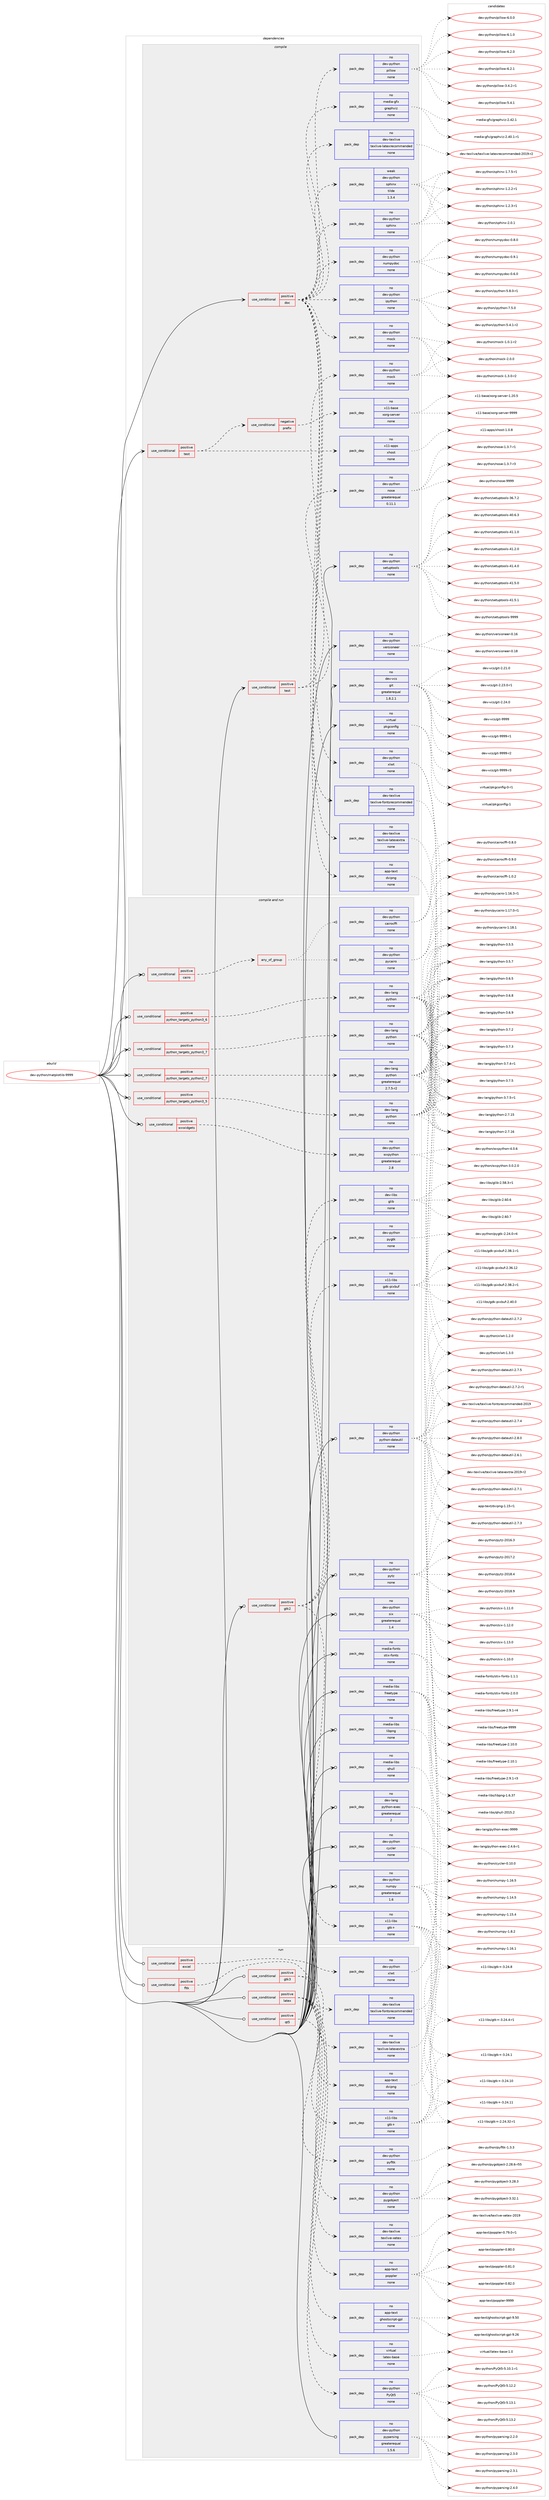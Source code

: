 digraph prolog {

# *************
# Graph options
# *************

newrank=true;
concentrate=true;
compound=true;
graph [rankdir=LR,fontname=Helvetica,fontsize=10,ranksep=1.5];#, ranksep=2.5, nodesep=0.2];
edge  [arrowhead=vee];
node  [fontname=Helvetica,fontsize=10];

# **********
# The ebuild
# **********

subgraph cluster_leftcol {
color=gray;
rank=same;
label=<<i>ebuild</i>>;
id [label="dev-python/matplotlib-9999", color=red, width=4, href="../dev-python/matplotlib-9999.svg"];
}

# ****************
# The dependencies
# ****************

subgraph cluster_midcol {
color=gray;
label=<<i>dependencies</i>>;
subgraph cluster_compile {
fillcolor="#eeeeee";
style=filled;
label=<<i>compile</i>>;
subgraph cond142405 {
dependency614246 [label=<<TABLE BORDER="0" CELLBORDER="1" CELLSPACING="0" CELLPADDING="4"><TR><TD ROWSPAN="3" CELLPADDING="10">use_conditional</TD></TR><TR><TD>positive</TD></TR><TR><TD>doc</TD></TR></TABLE>>, shape=none, color=red];
subgraph pack460037 {
dependency614247 [label=<<TABLE BORDER="0" CELLBORDER="1" CELLSPACING="0" CELLPADDING="4" WIDTH="220"><TR><TD ROWSPAN="6" CELLPADDING="30">pack_dep</TD></TR><TR><TD WIDTH="110">no</TD></TR><TR><TD>app-text</TD></TR><TR><TD>dvipng</TD></TR><TR><TD>none</TD></TR><TR><TD></TD></TR></TABLE>>, shape=none, color=blue];
}
dependency614246:e -> dependency614247:w [weight=20,style="dashed",arrowhead="vee"];
subgraph pack460038 {
dependency614248 [label=<<TABLE BORDER="0" CELLBORDER="1" CELLSPACING="0" CELLPADDING="4" WIDTH="220"><TR><TD ROWSPAN="6" CELLPADDING="30">pack_dep</TD></TR><TR><TD WIDTH="110">no</TD></TR><TR><TD>dev-python</TD></TR><TR><TD>pillow</TD></TR><TR><TD>none</TD></TR><TR><TD></TD></TR></TABLE>>, shape=none, color=blue];
}
dependency614246:e -> dependency614248:w [weight=20,style="dashed",arrowhead="vee"];
subgraph pack460039 {
dependency614249 [label=<<TABLE BORDER="0" CELLBORDER="1" CELLSPACING="0" CELLPADDING="4" WIDTH="220"><TR><TD ROWSPAN="6" CELLPADDING="30">pack_dep</TD></TR><TR><TD WIDTH="110">no</TD></TR><TR><TD>dev-python</TD></TR><TR><TD>ipython</TD></TR><TR><TD>none</TD></TR><TR><TD></TD></TR></TABLE>>, shape=none, color=blue];
}
dependency614246:e -> dependency614249:w [weight=20,style="dashed",arrowhead="vee"];
subgraph pack460040 {
dependency614250 [label=<<TABLE BORDER="0" CELLBORDER="1" CELLSPACING="0" CELLPADDING="4" WIDTH="220"><TR><TD ROWSPAN="6" CELLPADDING="30">pack_dep</TD></TR><TR><TD WIDTH="110">no</TD></TR><TR><TD>dev-python</TD></TR><TR><TD>mock</TD></TR><TR><TD>none</TD></TR><TR><TD></TD></TR></TABLE>>, shape=none, color=blue];
}
dependency614246:e -> dependency614250:w [weight=20,style="dashed",arrowhead="vee"];
subgraph pack460041 {
dependency614251 [label=<<TABLE BORDER="0" CELLBORDER="1" CELLSPACING="0" CELLPADDING="4" WIDTH="220"><TR><TD ROWSPAN="6" CELLPADDING="30">pack_dep</TD></TR><TR><TD WIDTH="110">no</TD></TR><TR><TD>dev-python</TD></TR><TR><TD>numpydoc</TD></TR><TR><TD>none</TD></TR><TR><TD></TD></TR></TABLE>>, shape=none, color=blue];
}
dependency614246:e -> dependency614251:w [weight=20,style="dashed",arrowhead="vee"];
subgraph pack460042 {
dependency614252 [label=<<TABLE BORDER="0" CELLBORDER="1" CELLSPACING="0" CELLPADDING="4" WIDTH="220"><TR><TD ROWSPAN="6" CELLPADDING="30">pack_dep</TD></TR><TR><TD WIDTH="110">no</TD></TR><TR><TD>dev-python</TD></TR><TR><TD>sphinx</TD></TR><TR><TD>none</TD></TR><TR><TD></TD></TR></TABLE>>, shape=none, color=blue];
}
dependency614246:e -> dependency614252:w [weight=20,style="dashed",arrowhead="vee"];
subgraph pack460043 {
dependency614253 [label=<<TABLE BORDER="0" CELLBORDER="1" CELLSPACING="0" CELLPADDING="4" WIDTH="220"><TR><TD ROWSPAN="6" CELLPADDING="30">pack_dep</TD></TR><TR><TD WIDTH="110">weak</TD></TR><TR><TD>dev-python</TD></TR><TR><TD>sphinx</TD></TR><TR><TD>tilde</TD></TR><TR><TD>1.3.4</TD></TR></TABLE>>, shape=none, color=blue];
}
dependency614246:e -> dependency614253:w [weight=20,style="dashed",arrowhead="vee"];
subgraph pack460044 {
dependency614254 [label=<<TABLE BORDER="0" CELLBORDER="1" CELLSPACING="0" CELLPADDING="4" WIDTH="220"><TR><TD ROWSPAN="6" CELLPADDING="30">pack_dep</TD></TR><TR><TD WIDTH="110">no</TD></TR><TR><TD>dev-python</TD></TR><TR><TD>xlwt</TD></TR><TR><TD>none</TD></TR><TR><TD></TD></TR></TABLE>>, shape=none, color=blue];
}
dependency614246:e -> dependency614254:w [weight=20,style="dashed",arrowhead="vee"];
subgraph pack460045 {
dependency614255 [label=<<TABLE BORDER="0" CELLBORDER="1" CELLSPACING="0" CELLPADDING="4" WIDTH="220"><TR><TD ROWSPAN="6" CELLPADDING="30">pack_dep</TD></TR><TR><TD WIDTH="110">no</TD></TR><TR><TD>dev-texlive</TD></TR><TR><TD>texlive-latexextra</TD></TR><TR><TD>none</TD></TR><TR><TD></TD></TR></TABLE>>, shape=none, color=blue];
}
dependency614246:e -> dependency614255:w [weight=20,style="dashed",arrowhead="vee"];
subgraph pack460046 {
dependency614256 [label=<<TABLE BORDER="0" CELLBORDER="1" CELLSPACING="0" CELLPADDING="4" WIDTH="220"><TR><TD ROWSPAN="6" CELLPADDING="30">pack_dep</TD></TR><TR><TD WIDTH="110">no</TD></TR><TR><TD>dev-texlive</TD></TR><TR><TD>texlive-fontsrecommended</TD></TR><TR><TD>none</TD></TR><TR><TD></TD></TR></TABLE>>, shape=none, color=blue];
}
dependency614246:e -> dependency614256:w [weight=20,style="dashed",arrowhead="vee"];
subgraph pack460047 {
dependency614257 [label=<<TABLE BORDER="0" CELLBORDER="1" CELLSPACING="0" CELLPADDING="4" WIDTH="220"><TR><TD ROWSPAN="6" CELLPADDING="30">pack_dep</TD></TR><TR><TD WIDTH="110">no</TD></TR><TR><TD>dev-texlive</TD></TR><TR><TD>texlive-latexrecommended</TD></TR><TR><TD>none</TD></TR><TR><TD></TD></TR></TABLE>>, shape=none, color=blue];
}
dependency614246:e -> dependency614257:w [weight=20,style="dashed",arrowhead="vee"];
subgraph pack460048 {
dependency614258 [label=<<TABLE BORDER="0" CELLBORDER="1" CELLSPACING="0" CELLPADDING="4" WIDTH="220"><TR><TD ROWSPAN="6" CELLPADDING="30">pack_dep</TD></TR><TR><TD WIDTH="110">no</TD></TR><TR><TD>media-gfx</TD></TR><TR><TD>graphviz</TD></TR><TR><TD>none</TD></TR><TR><TD></TD></TR></TABLE>>, shape=none, color=blue];
}
dependency614246:e -> dependency614258:w [weight=20,style="dashed",arrowhead="vee"];
}
id:e -> dependency614246:w [weight=20,style="solid",arrowhead="vee"];
subgraph cond142406 {
dependency614259 [label=<<TABLE BORDER="0" CELLBORDER="1" CELLSPACING="0" CELLPADDING="4"><TR><TD ROWSPAN="3" CELLPADDING="10">use_conditional</TD></TR><TR><TD>positive</TD></TR><TR><TD>test</TD></TR></TABLE>>, shape=none, color=red];
subgraph cond142407 {
dependency614260 [label=<<TABLE BORDER="0" CELLBORDER="1" CELLSPACING="0" CELLPADDING="4"><TR><TD ROWSPAN="3" CELLPADDING="10">use_conditional</TD></TR><TR><TD>negative</TD></TR><TR><TD>prefix</TD></TR></TABLE>>, shape=none, color=red];
subgraph pack460049 {
dependency614261 [label=<<TABLE BORDER="0" CELLBORDER="1" CELLSPACING="0" CELLPADDING="4" WIDTH="220"><TR><TD ROWSPAN="6" CELLPADDING="30">pack_dep</TD></TR><TR><TD WIDTH="110">no</TD></TR><TR><TD>x11-base</TD></TR><TR><TD>xorg-server</TD></TR><TR><TD>none</TD></TR><TR><TD></TD></TR></TABLE>>, shape=none, color=blue];
}
dependency614260:e -> dependency614261:w [weight=20,style="dashed",arrowhead="vee"];
}
dependency614259:e -> dependency614260:w [weight=20,style="dashed",arrowhead="vee"];
subgraph pack460050 {
dependency614262 [label=<<TABLE BORDER="0" CELLBORDER="1" CELLSPACING="0" CELLPADDING="4" WIDTH="220"><TR><TD ROWSPAN="6" CELLPADDING="30">pack_dep</TD></TR><TR><TD WIDTH="110">no</TD></TR><TR><TD>x11-apps</TD></TR><TR><TD>xhost</TD></TR><TR><TD>none</TD></TR><TR><TD></TD></TR></TABLE>>, shape=none, color=blue];
}
dependency614259:e -> dependency614262:w [weight=20,style="dashed",arrowhead="vee"];
}
id:e -> dependency614259:w [weight=20,style="solid",arrowhead="vee"];
subgraph cond142408 {
dependency614263 [label=<<TABLE BORDER="0" CELLBORDER="1" CELLSPACING="0" CELLPADDING="4"><TR><TD ROWSPAN="3" CELLPADDING="10">use_conditional</TD></TR><TR><TD>positive</TD></TR><TR><TD>test</TD></TR></TABLE>>, shape=none, color=red];
subgraph pack460051 {
dependency614264 [label=<<TABLE BORDER="0" CELLBORDER="1" CELLSPACING="0" CELLPADDING="4" WIDTH="220"><TR><TD ROWSPAN="6" CELLPADDING="30">pack_dep</TD></TR><TR><TD WIDTH="110">no</TD></TR><TR><TD>dev-python</TD></TR><TR><TD>mock</TD></TR><TR><TD>none</TD></TR><TR><TD></TD></TR></TABLE>>, shape=none, color=blue];
}
dependency614263:e -> dependency614264:w [weight=20,style="dashed",arrowhead="vee"];
subgraph pack460052 {
dependency614265 [label=<<TABLE BORDER="0" CELLBORDER="1" CELLSPACING="0" CELLPADDING="4" WIDTH="220"><TR><TD ROWSPAN="6" CELLPADDING="30">pack_dep</TD></TR><TR><TD WIDTH="110">no</TD></TR><TR><TD>dev-python</TD></TR><TR><TD>nose</TD></TR><TR><TD>greaterequal</TD></TR><TR><TD>0.11.1</TD></TR></TABLE>>, shape=none, color=blue];
}
dependency614263:e -> dependency614265:w [weight=20,style="dashed",arrowhead="vee"];
}
id:e -> dependency614263:w [weight=20,style="solid",arrowhead="vee"];
subgraph pack460053 {
dependency614266 [label=<<TABLE BORDER="0" CELLBORDER="1" CELLSPACING="0" CELLPADDING="4" WIDTH="220"><TR><TD ROWSPAN="6" CELLPADDING="30">pack_dep</TD></TR><TR><TD WIDTH="110">no</TD></TR><TR><TD>dev-python</TD></TR><TR><TD>setuptools</TD></TR><TR><TD>none</TD></TR><TR><TD></TD></TR></TABLE>>, shape=none, color=blue];
}
id:e -> dependency614266:w [weight=20,style="solid",arrowhead="vee"];
subgraph pack460054 {
dependency614267 [label=<<TABLE BORDER="0" CELLBORDER="1" CELLSPACING="0" CELLPADDING="4" WIDTH="220"><TR><TD ROWSPAN="6" CELLPADDING="30">pack_dep</TD></TR><TR><TD WIDTH="110">no</TD></TR><TR><TD>dev-python</TD></TR><TR><TD>versioneer</TD></TR><TR><TD>none</TD></TR><TR><TD></TD></TR></TABLE>>, shape=none, color=blue];
}
id:e -> dependency614267:w [weight=20,style="solid",arrowhead="vee"];
subgraph pack460055 {
dependency614268 [label=<<TABLE BORDER="0" CELLBORDER="1" CELLSPACING="0" CELLPADDING="4" WIDTH="220"><TR><TD ROWSPAN="6" CELLPADDING="30">pack_dep</TD></TR><TR><TD WIDTH="110">no</TD></TR><TR><TD>dev-vcs</TD></TR><TR><TD>git</TD></TR><TR><TD>greaterequal</TD></TR><TR><TD>1.8.2.1</TD></TR></TABLE>>, shape=none, color=blue];
}
id:e -> dependency614268:w [weight=20,style="solid",arrowhead="vee"];
subgraph pack460056 {
dependency614269 [label=<<TABLE BORDER="0" CELLBORDER="1" CELLSPACING="0" CELLPADDING="4" WIDTH="220"><TR><TD ROWSPAN="6" CELLPADDING="30">pack_dep</TD></TR><TR><TD WIDTH="110">no</TD></TR><TR><TD>virtual</TD></TR><TR><TD>pkgconfig</TD></TR><TR><TD>none</TD></TR><TR><TD></TD></TR></TABLE>>, shape=none, color=blue];
}
id:e -> dependency614269:w [weight=20,style="solid",arrowhead="vee"];
}
subgraph cluster_compileandrun {
fillcolor="#eeeeee";
style=filled;
label=<<i>compile and run</i>>;
subgraph cond142409 {
dependency614270 [label=<<TABLE BORDER="0" CELLBORDER="1" CELLSPACING="0" CELLPADDING="4"><TR><TD ROWSPAN="3" CELLPADDING="10">use_conditional</TD></TR><TR><TD>positive</TD></TR><TR><TD>cairo</TD></TR></TABLE>>, shape=none, color=red];
subgraph any11432 {
dependency614271 [label=<<TABLE BORDER="0" CELLBORDER="1" CELLSPACING="0" CELLPADDING="4"><TR><TD CELLPADDING="10">any_of_group</TD></TR></TABLE>>, shape=none, color=red];subgraph pack460057 {
dependency614272 [label=<<TABLE BORDER="0" CELLBORDER="1" CELLSPACING="0" CELLPADDING="4" WIDTH="220"><TR><TD ROWSPAN="6" CELLPADDING="30">pack_dep</TD></TR><TR><TD WIDTH="110">no</TD></TR><TR><TD>dev-python</TD></TR><TR><TD>pycairo</TD></TR><TR><TD>none</TD></TR><TR><TD></TD></TR></TABLE>>, shape=none, color=blue];
}
dependency614271:e -> dependency614272:w [weight=20,style="dotted",arrowhead="oinv"];
subgraph pack460058 {
dependency614273 [label=<<TABLE BORDER="0" CELLBORDER="1" CELLSPACING="0" CELLPADDING="4" WIDTH="220"><TR><TD ROWSPAN="6" CELLPADDING="30">pack_dep</TD></TR><TR><TD WIDTH="110">no</TD></TR><TR><TD>dev-python</TD></TR><TR><TD>cairocffi</TD></TR><TR><TD>none</TD></TR><TR><TD></TD></TR></TABLE>>, shape=none, color=blue];
}
dependency614271:e -> dependency614273:w [weight=20,style="dotted",arrowhead="oinv"];
}
dependency614270:e -> dependency614271:w [weight=20,style="dashed",arrowhead="vee"];
}
id:e -> dependency614270:w [weight=20,style="solid",arrowhead="odotvee"];
subgraph cond142410 {
dependency614274 [label=<<TABLE BORDER="0" CELLBORDER="1" CELLSPACING="0" CELLPADDING="4"><TR><TD ROWSPAN="3" CELLPADDING="10">use_conditional</TD></TR><TR><TD>positive</TD></TR><TR><TD>gtk2</TD></TR></TABLE>>, shape=none, color=red];
subgraph pack460059 {
dependency614275 [label=<<TABLE BORDER="0" CELLBORDER="1" CELLSPACING="0" CELLPADDING="4" WIDTH="220"><TR><TD ROWSPAN="6" CELLPADDING="30">pack_dep</TD></TR><TR><TD WIDTH="110">no</TD></TR><TR><TD>dev-libs</TD></TR><TR><TD>glib</TD></TR><TR><TD>none</TD></TR><TR><TD></TD></TR></TABLE>>, shape=none, color=blue];
}
dependency614274:e -> dependency614275:w [weight=20,style="dashed",arrowhead="vee"];
subgraph pack460060 {
dependency614276 [label=<<TABLE BORDER="0" CELLBORDER="1" CELLSPACING="0" CELLPADDING="4" WIDTH="220"><TR><TD ROWSPAN="6" CELLPADDING="30">pack_dep</TD></TR><TR><TD WIDTH="110">no</TD></TR><TR><TD>x11-libs</TD></TR><TR><TD>gdk-pixbuf</TD></TR><TR><TD>none</TD></TR><TR><TD></TD></TR></TABLE>>, shape=none, color=blue];
}
dependency614274:e -> dependency614276:w [weight=20,style="dashed",arrowhead="vee"];
subgraph pack460061 {
dependency614277 [label=<<TABLE BORDER="0" CELLBORDER="1" CELLSPACING="0" CELLPADDING="4" WIDTH="220"><TR><TD ROWSPAN="6" CELLPADDING="30">pack_dep</TD></TR><TR><TD WIDTH="110">no</TD></TR><TR><TD>x11-libs</TD></TR><TR><TD>gtk+</TD></TR><TR><TD>none</TD></TR><TR><TD></TD></TR></TABLE>>, shape=none, color=blue];
}
dependency614274:e -> dependency614277:w [weight=20,style="dashed",arrowhead="vee"];
subgraph pack460062 {
dependency614278 [label=<<TABLE BORDER="0" CELLBORDER="1" CELLSPACING="0" CELLPADDING="4" WIDTH="220"><TR><TD ROWSPAN="6" CELLPADDING="30">pack_dep</TD></TR><TR><TD WIDTH="110">no</TD></TR><TR><TD>dev-python</TD></TR><TR><TD>pygtk</TD></TR><TR><TD>none</TD></TR><TR><TD></TD></TR></TABLE>>, shape=none, color=blue];
}
dependency614274:e -> dependency614278:w [weight=20,style="dashed",arrowhead="vee"];
}
id:e -> dependency614274:w [weight=20,style="solid",arrowhead="odotvee"];
subgraph cond142411 {
dependency614279 [label=<<TABLE BORDER="0" CELLBORDER="1" CELLSPACING="0" CELLPADDING="4"><TR><TD ROWSPAN="3" CELLPADDING="10">use_conditional</TD></TR><TR><TD>positive</TD></TR><TR><TD>python_targets_python2_7</TD></TR></TABLE>>, shape=none, color=red];
subgraph pack460063 {
dependency614280 [label=<<TABLE BORDER="0" CELLBORDER="1" CELLSPACING="0" CELLPADDING="4" WIDTH="220"><TR><TD ROWSPAN="6" CELLPADDING="30">pack_dep</TD></TR><TR><TD WIDTH="110">no</TD></TR><TR><TD>dev-lang</TD></TR><TR><TD>python</TD></TR><TR><TD>greaterequal</TD></TR><TR><TD>2.7.5-r2</TD></TR></TABLE>>, shape=none, color=blue];
}
dependency614279:e -> dependency614280:w [weight=20,style="dashed",arrowhead="vee"];
}
id:e -> dependency614279:w [weight=20,style="solid",arrowhead="odotvee"];
subgraph cond142412 {
dependency614281 [label=<<TABLE BORDER="0" CELLBORDER="1" CELLSPACING="0" CELLPADDING="4"><TR><TD ROWSPAN="3" CELLPADDING="10">use_conditional</TD></TR><TR><TD>positive</TD></TR><TR><TD>python_targets_python3_5</TD></TR></TABLE>>, shape=none, color=red];
subgraph pack460064 {
dependency614282 [label=<<TABLE BORDER="0" CELLBORDER="1" CELLSPACING="0" CELLPADDING="4" WIDTH="220"><TR><TD ROWSPAN="6" CELLPADDING="30">pack_dep</TD></TR><TR><TD WIDTH="110">no</TD></TR><TR><TD>dev-lang</TD></TR><TR><TD>python</TD></TR><TR><TD>none</TD></TR><TR><TD></TD></TR></TABLE>>, shape=none, color=blue];
}
dependency614281:e -> dependency614282:w [weight=20,style="dashed",arrowhead="vee"];
}
id:e -> dependency614281:w [weight=20,style="solid",arrowhead="odotvee"];
subgraph cond142413 {
dependency614283 [label=<<TABLE BORDER="0" CELLBORDER="1" CELLSPACING="0" CELLPADDING="4"><TR><TD ROWSPAN="3" CELLPADDING="10">use_conditional</TD></TR><TR><TD>positive</TD></TR><TR><TD>python_targets_python3_6</TD></TR></TABLE>>, shape=none, color=red];
subgraph pack460065 {
dependency614284 [label=<<TABLE BORDER="0" CELLBORDER="1" CELLSPACING="0" CELLPADDING="4" WIDTH="220"><TR><TD ROWSPAN="6" CELLPADDING="30">pack_dep</TD></TR><TR><TD WIDTH="110">no</TD></TR><TR><TD>dev-lang</TD></TR><TR><TD>python</TD></TR><TR><TD>none</TD></TR><TR><TD></TD></TR></TABLE>>, shape=none, color=blue];
}
dependency614283:e -> dependency614284:w [weight=20,style="dashed",arrowhead="vee"];
}
id:e -> dependency614283:w [weight=20,style="solid",arrowhead="odotvee"];
subgraph cond142414 {
dependency614285 [label=<<TABLE BORDER="0" CELLBORDER="1" CELLSPACING="0" CELLPADDING="4"><TR><TD ROWSPAN="3" CELLPADDING="10">use_conditional</TD></TR><TR><TD>positive</TD></TR><TR><TD>python_targets_python3_7</TD></TR></TABLE>>, shape=none, color=red];
subgraph pack460066 {
dependency614286 [label=<<TABLE BORDER="0" CELLBORDER="1" CELLSPACING="0" CELLPADDING="4" WIDTH="220"><TR><TD ROWSPAN="6" CELLPADDING="30">pack_dep</TD></TR><TR><TD WIDTH="110">no</TD></TR><TR><TD>dev-lang</TD></TR><TR><TD>python</TD></TR><TR><TD>none</TD></TR><TR><TD></TD></TR></TABLE>>, shape=none, color=blue];
}
dependency614285:e -> dependency614286:w [weight=20,style="dashed",arrowhead="vee"];
}
id:e -> dependency614285:w [weight=20,style="solid",arrowhead="odotvee"];
subgraph cond142415 {
dependency614287 [label=<<TABLE BORDER="0" CELLBORDER="1" CELLSPACING="0" CELLPADDING="4"><TR><TD ROWSPAN="3" CELLPADDING="10">use_conditional</TD></TR><TR><TD>positive</TD></TR><TR><TD>wxwidgets</TD></TR></TABLE>>, shape=none, color=red];
subgraph pack460067 {
dependency614288 [label=<<TABLE BORDER="0" CELLBORDER="1" CELLSPACING="0" CELLPADDING="4" WIDTH="220"><TR><TD ROWSPAN="6" CELLPADDING="30">pack_dep</TD></TR><TR><TD WIDTH="110">no</TD></TR><TR><TD>dev-python</TD></TR><TR><TD>wxpython</TD></TR><TR><TD>greaterequal</TD></TR><TR><TD>2.8</TD></TR></TABLE>>, shape=none, color=blue];
}
dependency614287:e -> dependency614288:w [weight=20,style="dashed",arrowhead="vee"];
}
id:e -> dependency614287:w [weight=20,style="solid",arrowhead="odotvee"];
subgraph pack460068 {
dependency614289 [label=<<TABLE BORDER="0" CELLBORDER="1" CELLSPACING="0" CELLPADDING="4" WIDTH="220"><TR><TD ROWSPAN="6" CELLPADDING="30">pack_dep</TD></TR><TR><TD WIDTH="110">no</TD></TR><TR><TD>dev-lang</TD></TR><TR><TD>python-exec</TD></TR><TR><TD>greaterequal</TD></TR><TR><TD>2</TD></TR></TABLE>>, shape=none, color=blue];
}
id:e -> dependency614289:w [weight=20,style="solid",arrowhead="odotvee"];
subgraph pack460069 {
dependency614290 [label=<<TABLE BORDER="0" CELLBORDER="1" CELLSPACING="0" CELLPADDING="4" WIDTH="220"><TR><TD ROWSPAN="6" CELLPADDING="30">pack_dep</TD></TR><TR><TD WIDTH="110">no</TD></TR><TR><TD>dev-python</TD></TR><TR><TD>cycler</TD></TR><TR><TD>none</TD></TR><TR><TD></TD></TR></TABLE>>, shape=none, color=blue];
}
id:e -> dependency614290:w [weight=20,style="solid",arrowhead="odotvee"];
subgraph pack460070 {
dependency614291 [label=<<TABLE BORDER="0" CELLBORDER="1" CELLSPACING="0" CELLPADDING="4" WIDTH="220"><TR><TD ROWSPAN="6" CELLPADDING="30">pack_dep</TD></TR><TR><TD WIDTH="110">no</TD></TR><TR><TD>dev-python</TD></TR><TR><TD>numpy</TD></TR><TR><TD>greaterequal</TD></TR><TR><TD>1.6</TD></TR></TABLE>>, shape=none, color=blue];
}
id:e -> dependency614291:w [weight=20,style="solid",arrowhead="odotvee"];
subgraph pack460071 {
dependency614292 [label=<<TABLE BORDER="0" CELLBORDER="1" CELLSPACING="0" CELLPADDING="4" WIDTH="220"><TR><TD ROWSPAN="6" CELLPADDING="30">pack_dep</TD></TR><TR><TD WIDTH="110">no</TD></TR><TR><TD>dev-python</TD></TR><TR><TD>python-dateutil</TD></TR><TR><TD>none</TD></TR><TR><TD></TD></TR></TABLE>>, shape=none, color=blue];
}
id:e -> dependency614292:w [weight=20,style="solid",arrowhead="odotvee"];
subgraph pack460072 {
dependency614293 [label=<<TABLE BORDER="0" CELLBORDER="1" CELLSPACING="0" CELLPADDING="4" WIDTH="220"><TR><TD ROWSPAN="6" CELLPADDING="30">pack_dep</TD></TR><TR><TD WIDTH="110">no</TD></TR><TR><TD>dev-python</TD></TR><TR><TD>pytz</TD></TR><TR><TD>none</TD></TR><TR><TD></TD></TR></TABLE>>, shape=none, color=blue];
}
id:e -> dependency614293:w [weight=20,style="solid",arrowhead="odotvee"];
subgraph pack460073 {
dependency614294 [label=<<TABLE BORDER="0" CELLBORDER="1" CELLSPACING="0" CELLPADDING="4" WIDTH="220"><TR><TD ROWSPAN="6" CELLPADDING="30">pack_dep</TD></TR><TR><TD WIDTH="110">no</TD></TR><TR><TD>dev-python</TD></TR><TR><TD>six</TD></TR><TR><TD>greaterequal</TD></TR><TR><TD>1.4</TD></TR></TABLE>>, shape=none, color=blue];
}
id:e -> dependency614294:w [weight=20,style="solid",arrowhead="odotvee"];
subgraph pack460074 {
dependency614295 [label=<<TABLE BORDER="0" CELLBORDER="1" CELLSPACING="0" CELLPADDING="4" WIDTH="220"><TR><TD ROWSPAN="6" CELLPADDING="30">pack_dep</TD></TR><TR><TD WIDTH="110">no</TD></TR><TR><TD>media-fonts</TD></TR><TR><TD>stix-fonts</TD></TR><TR><TD>none</TD></TR><TR><TD></TD></TR></TABLE>>, shape=none, color=blue];
}
id:e -> dependency614295:w [weight=20,style="solid",arrowhead="odotvee"];
subgraph pack460075 {
dependency614296 [label=<<TABLE BORDER="0" CELLBORDER="1" CELLSPACING="0" CELLPADDING="4" WIDTH="220"><TR><TD ROWSPAN="6" CELLPADDING="30">pack_dep</TD></TR><TR><TD WIDTH="110">no</TD></TR><TR><TD>media-libs</TD></TR><TR><TD>freetype</TD></TR><TR><TD>none</TD></TR><TR><TD></TD></TR></TABLE>>, shape=none, color=blue];
}
id:e -> dependency614296:w [weight=20,style="solid",arrowhead="odotvee"];
subgraph pack460076 {
dependency614297 [label=<<TABLE BORDER="0" CELLBORDER="1" CELLSPACING="0" CELLPADDING="4" WIDTH="220"><TR><TD ROWSPAN="6" CELLPADDING="30">pack_dep</TD></TR><TR><TD WIDTH="110">no</TD></TR><TR><TD>media-libs</TD></TR><TR><TD>libpng</TD></TR><TR><TD>none</TD></TR><TR><TD></TD></TR></TABLE>>, shape=none, color=blue];
}
id:e -> dependency614297:w [weight=20,style="solid",arrowhead="odotvee"];
subgraph pack460077 {
dependency614298 [label=<<TABLE BORDER="0" CELLBORDER="1" CELLSPACING="0" CELLPADDING="4" WIDTH="220"><TR><TD ROWSPAN="6" CELLPADDING="30">pack_dep</TD></TR><TR><TD WIDTH="110">no</TD></TR><TR><TD>media-libs</TD></TR><TR><TD>qhull</TD></TR><TR><TD>none</TD></TR><TR><TD></TD></TR></TABLE>>, shape=none, color=blue];
}
id:e -> dependency614298:w [weight=20,style="solid",arrowhead="odotvee"];
}
subgraph cluster_run {
fillcolor="#eeeeee";
style=filled;
label=<<i>run</i>>;
subgraph cond142416 {
dependency614299 [label=<<TABLE BORDER="0" CELLBORDER="1" CELLSPACING="0" CELLPADDING="4"><TR><TD ROWSPAN="3" CELLPADDING="10">use_conditional</TD></TR><TR><TD>positive</TD></TR><TR><TD>excel</TD></TR></TABLE>>, shape=none, color=red];
subgraph pack460078 {
dependency614300 [label=<<TABLE BORDER="0" CELLBORDER="1" CELLSPACING="0" CELLPADDING="4" WIDTH="220"><TR><TD ROWSPAN="6" CELLPADDING="30">pack_dep</TD></TR><TR><TD WIDTH="110">no</TD></TR><TR><TD>dev-python</TD></TR><TR><TD>xlwt</TD></TR><TR><TD>none</TD></TR><TR><TD></TD></TR></TABLE>>, shape=none, color=blue];
}
dependency614299:e -> dependency614300:w [weight=20,style="dashed",arrowhead="vee"];
}
id:e -> dependency614299:w [weight=20,style="solid",arrowhead="odot"];
subgraph cond142417 {
dependency614301 [label=<<TABLE BORDER="0" CELLBORDER="1" CELLSPACING="0" CELLPADDING="4"><TR><TD ROWSPAN="3" CELLPADDING="10">use_conditional</TD></TR><TR><TD>positive</TD></TR><TR><TD>fltk</TD></TR></TABLE>>, shape=none, color=red];
subgraph pack460079 {
dependency614302 [label=<<TABLE BORDER="0" CELLBORDER="1" CELLSPACING="0" CELLPADDING="4" WIDTH="220"><TR><TD ROWSPAN="6" CELLPADDING="30">pack_dep</TD></TR><TR><TD WIDTH="110">no</TD></TR><TR><TD>dev-python</TD></TR><TR><TD>pyfltk</TD></TR><TR><TD>none</TD></TR><TR><TD></TD></TR></TABLE>>, shape=none, color=blue];
}
dependency614301:e -> dependency614302:w [weight=20,style="dashed",arrowhead="vee"];
}
id:e -> dependency614301:w [weight=20,style="solid",arrowhead="odot"];
subgraph cond142418 {
dependency614303 [label=<<TABLE BORDER="0" CELLBORDER="1" CELLSPACING="0" CELLPADDING="4"><TR><TD ROWSPAN="3" CELLPADDING="10">use_conditional</TD></TR><TR><TD>positive</TD></TR><TR><TD>gtk3</TD></TR></TABLE>>, shape=none, color=red];
subgraph pack460080 {
dependency614304 [label=<<TABLE BORDER="0" CELLBORDER="1" CELLSPACING="0" CELLPADDING="4" WIDTH="220"><TR><TD ROWSPAN="6" CELLPADDING="30">pack_dep</TD></TR><TR><TD WIDTH="110">no</TD></TR><TR><TD>dev-python</TD></TR><TR><TD>pygobject</TD></TR><TR><TD>none</TD></TR><TR><TD></TD></TR></TABLE>>, shape=none, color=blue];
}
dependency614303:e -> dependency614304:w [weight=20,style="dashed",arrowhead="vee"];
subgraph pack460081 {
dependency614305 [label=<<TABLE BORDER="0" CELLBORDER="1" CELLSPACING="0" CELLPADDING="4" WIDTH="220"><TR><TD ROWSPAN="6" CELLPADDING="30">pack_dep</TD></TR><TR><TD WIDTH="110">no</TD></TR><TR><TD>x11-libs</TD></TR><TR><TD>gtk+</TD></TR><TR><TD>none</TD></TR><TR><TD></TD></TR></TABLE>>, shape=none, color=blue];
}
dependency614303:e -> dependency614305:w [weight=20,style="dashed",arrowhead="vee"];
}
id:e -> dependency614303:w [weight=20,style="solid",arrowhead="odot"];
subgraph cond142419 {
dependency614306 [label=<<TABLE BORDER="0" CELLBORDER="1" CELLSPACING="0" CELLPADDING="4"><TR><TD ROWSPAN="3" CELLPADDING="10">use_conditional</TD></TR><TR><TD>positive</TD></TR><TR><TD>latex</TD></TR></TABLE>>, shape=none, color=red];
subgraph pack460082 {
dependency614307 [label=<<TABLE BORDER="0" CELLBORDER="1" CELLSPACING="0" CELLPADDING="4" WIDTH="220"><TR><TD ROWSPAN="6" CELLPADDING="30">pack_dep</TD></TR><TR><TD WIDTH="110">no</TD></TR><TR><TD>virtual</TD></TR><TR><TD>latex-base</TD></TR><TR><TD>none</TD></TR><TR><TD></TD></TR></TABLE>>, shape=none, color=blue];
}
dependency614306:e -> dependency614307:w [weight=20,style="dashed",arrowhead="vee"];
subgraph pack460083 {
dependency614308 [label=<<TABLE BORDER="0" CELLBORDER="1" CELLSPACING="0" CELLPADDING="4" WIDTH="220"><TR><TD ROWSPAN="6" CELLPADDING="30">pack_dep</TD></TR><TR><TD WIDTH="110">no</TD></TR><TR><TD>app-text</TD></TR><TR><TD>ghostscript-gpl</TD></TR><TR><TD>none</TD></TR><TR><TD></TD></TR></TABLE>>, shape=none, color=blue];
}
dependency614306:e -> dependency614308:w [weight=20,style="dashed",arrowhead="vee"];
subgraph pack460084 {
dependency614309 [label=<<TABLE BORDER="0" CELLBORDER="1" CELLSPACING="0" CELLPADDING="4" WIDTH="220"><TR><TD ROWSPAN="6" CELLPADDING="30">pack_dep</TD></TR><TR><TD WIDTH="110">no</TD></TR><TR><TD>app-text</TD></TR><TR><TD>dvipng</TD></TR><TR><TD>none</TD></TR><TR><TD></TD></TR></TABLE>>, shape=none, color=blue];
}
dependency614306:e -> dependency614309:w [weight=20,style="dashed",arrowhead="vee"];
subgraph pack460085 {
dependency614310 [label=<<TABLE BORDER="0" CELLBORDER="1" CELLSPACING="0" CELLPADDING="4" WIDTH="220"><TR><TD ROWSPAN="6" CELLPADDING="30">pack_dep</TD></TR><TR><TD WIDTH="110">no</TD></TR><TR><TD>app-text</TD></TR><TR><TD>poppler</TD></TR><TR><TD>none</TD></TR><TR><TD></TD></TR></TABLE>>, shape=none, color=blue];
}
dependency614306:e -> dependency614310:w [weight=20,style="dashed",arrowhead="vee"];
subgraph pack460086 {
dependency614311 [label=<<TABLE BORDER="0" CELLBORDER="1" CELLSPACING="0" CELLPADDING="4" WIDTH="220"><TR><TD ROWSPAN="6" CELLPADDING="30">pack_dep</TD></TR><TR><TD WIDTH="110">no</TD></TR><TR><TD>dev-texlive</TD></TR><TR><TD>texlive-fontsrecommended</TD></TR><TR><TD>none</TD></TR><TR><TD></TD></TR></TABLE>>, shape=none, color=blue];
}
dependency614306:e -> dependency614311:w [weight=20,style="dashed",arrowhead="vee"];
subgraph pack460087 {
dependency614312 [label=<<TABLE BORDER="0" CELLBORDER="1" CELLSPACING="0" CELLPADDING="4" WIDTH="220"><TR><TD ROWSPAN="6" CELLPADDING="30">pack_dep</TD></TR><TR><TD WIDTH="110">no</TD></TR><TR><TD>dev-texlive</TD></TR><TR><TD>texlive-latexextra</TD></TR><TR><TD>none</TD></TR><TR><TD></TD></TR></TABLE>>, shape=none, color=blue];
}
dependency614306:e -> dependency614312:w [weight=20,style="dashed",arrowhead="vee"];
subgraph pack460088 {
dependency614313 [label=<<TABLE BORDER="0" CELLBORDER="1" CELLSPACING="0" CELLPADDING="4" WIDTH="220"><TR><TD ROWSPAN="6" CELLPADDING="30">pack_dep</TD></TR><TR><TD WIDTH="110">no</TD></TR><TR><TD>dev-texlive</TD></TR><TR><TD>texlive-xetex</TD></TR><TR><TD>none</TD></TR><TR><TD></TD></TR></TABLE>>, shape=none, color=blue];
}
dependency614306:e -> dependency614313:w [weight=20,style="dashed",arrowhead="vee"];
}
id:e -> dependency614306:w [weight=20,style="solid",arrowhead="odot"];
subgraph cond142420 {
dependency614314 [label=<<TABLE BORDER="0" CELLBORDER="1" CELLSPACING="0" CELLPADDING="4"><TR><TD ROWSPAN="3" CELLPADDING="10">use_conditional</TD></TR><TR><TD>positive</TD></TR><TR><TD>qt5</TD></TR></TABLE>>, shape=none, color=red];
subgraph pack460089 {
dependency614315 [label=<<TABLE BORDER="0" CELLBORDER="1" CELLSPACING="0" CELLPADDING="4" WIDTH="220"><TR><TD ROWSPAN="6" CELLPADDING="30">pack_dep</TD></TR><TR><TD WIDTH="110">no</TD></TR><TR><TD>dev-python</TD></TR><TR><TD>PyQt5</TD></TR><TR><TD>none</TD></TR><TR><TD></TD></TR></TABLE>>, shape=none, color=blue];
}
dependency614314:e -> dependency614315:w [weight=20,style="dashed",arrowhead="vee"];
}
id:e -> dependency614314:w [weight=20,style="solid",arrowhead="odot"];
subgraph pack460090 {
dependency614316 [label=<<TABLE BORDER="0" CELLBORDER="1" CELLSPACING="0" CELLPADDING="4" WIDTH="220"><TR><TD ROWSPAN="6" CELLPADDING="30">pack_dep</TD></TR><TR><TD WIDTH="110">no</TD></TR><TR><TD>dev-python</TD></TR><TR><TD>pyparsing</TD></TR><TR><TD>greaterequal</TD></TR><TR><TD>1.5.6</TD></TR></TABLE>>, shape=none, color=blue];
}
id:e -> dependency614316:w [weight=20,style="solid",arrowhead="odot"];
}
}

# **************
# The candidates
# **************

subgraph cluster_choices {
rank=same;
color=gray;
label=<<i>candidates</i>>;

subgraph choice460037 {
color=black;
nodesep=1;
choice97112112451161011201164710011810511211010345494649534511449 [label="app-text/dvipng-1.15-r1", color=red, width=4,href="../app-text/dvipng-1.15-r1.svg"];
dependency614247:e -> choice97112112451161011201164710011810511211010345494649534511449:w [style=dotted,weight="100"];
}
subgraph choice460038 {
color=black;
nodesep=1;
choice10010111845112121116104111110471121051081081111194551465246504511449 [label="dev-python/pillow-3.4.2-r1", color=red, width=4,href="../dev-python/pillow-3.4.2-r1.svg"];
choice1001011184511212111610411111047112105108108111119455346524649 [label="dev-python/pillow-5.4.1", color=red, width=4,href="../dev-python/pillow-5.4.1.svg"];
choice1001011184511212111610411111047112105108108111119455446484648 [label="dev-python/pillow-6.0.0", color=red, width=4,href="../dev-python/pillow-6.0.0.svg"];
choice1001011184511212111610411111047112105108108111119455446494648 [label="dev-python/pillow-6.1.0", color=red, width=4,href="../dev-python/pillow-6.1.0.svg"];
choice1001011184511212111610411111047112105108108111119455446504648 [label="dev-python/pillow-6.2.0", color=red, width=4,href="../dev-python/pillow-6.2.0.svg"];
choice1001011184511212111610411111047112105108108111119455446504649 [label="dev-python/pillow-6.2.1", color=red, width=4,href="../dev-python/pillow-6.2.1.svg"];
dependency614248:e -> choice10010111845112121116104111110471121051081081111194551465246504511449:w [style=dotted,weight="100"];
dependency614248:e -> choice1001011184511212111610411111047112105108108111119455346524649:w [style=dotted,weight="100"];
dependency614248:e -> choice1001011184511212111610411111047112105108108111119455446484648:w [style=dotted,weight="100"];
dependency614248:e -> choice1001011184511212111610411111047112105108108111119455446494648:w [style=dotted,weight="100"];
dependency614248:e -> choice1001011184511212111610411111047112105108108111119455446504648:w [style=dotted,weight="100"];
dependency614248:e -> choice1001011184511212111610411111047112105108108111119455446504649:w [style=dotted,weight="100"];
}
subgraph choice460039 {
color=black;
nodesep=1;
choice10010111845112121116104111110471051121211161041111104553465246494511450 [label="dev-python/ipython-5.4.1-r2", color=red, width=4,href="../dev-python/ipython-5.4.1-r2.svg"];
choice10010111845112121116104111110471051121211161041111104553465646484511449 [label="dev-python/ipython-5.8.0-r1", color=red, width=4,href="../dev-python/ipython-5.8.0-r1.svg"];
choice1001011184511212111610411111047105112121116104111110455546534648 [label="dev-python/ipython-7.5.0", color=red, width=4,href="../dev-python/ipython-7.5.0.svg"];
dependency614249:e -> choice10010111845112121116104111110471051121211161041111104553465246494511450:w [style=dotted,weight="100"];
dependency614249:e -> choice10010111845112121116104111110471051121211161041111104553465646484511449:w [style=dotted,weight="100"];
dependency614249:e -> choice1001011184511212111610411111047105112121116104111110455546534648:w [style=dotted,weight="100"];
}
subgraph choice460040 {
color=black;
nodesep=1;
choice1001011184511212111610411111047109111991074549464846494511450 [label="dev-python/mock-1.0.1-r2", color=red, width=4,href="../dev-python/mock-1.0.1-r2.svg"];
choice1001011184511212111610411111047109111991074549465146484511450 [label="dev-python/mock-1.3.0-r2", color=red, width=4,href="../dev-python/mock-1.3.0-r2.svg"];
choice100101118451121211161041111104710911199107455046484648 [label="dev-python/mock-2.0.0", color=red, width=4,href="../dev-python/mock-2.0.0.svg"];
dependency614250:e -> choice1001011184511212111610411111047109111991074549464846494511450:w [style=dotted,weight="100"];
dependency614250:e -> choice1001011184511212111610411111047109111991074549465146484511450:w [style=dotted,weight="100"];
dependency614250:e -> choice100101118451121211161041111104710911199107455046484648:w [style=dotted,weight="100"];
}
subgraph choice460041 {
color=black;
nodesep=1;
choice100101118451121211161041111104711011710911212110011199454846544648 [label="dev-python/numpydoc-0.6.0", color=red, width=4,href="../dev-python/numpydoc-0.6.0.svg"];
choice100101118451121211161041111104711011710911212110011199454846564648 [label="dev-python/numpydoc-0.8.0", color=red, width=4,href="../dev-python/numpydoc-0.8.0.svg"];
choice100101118451121211161041111104711011710911212110011199454846574649 [label="dev-python/numpydoc-0.9.1", color=red, width=4,href="../dev-python/numpydoc-0.9.1.svg"];
dependency614251:e -> choice100101118451121211161041111104711011710911212110011199454846544648:w [style=dotted,weight="100"];
dependency614251:e -> choice100101118451121211161041111104711011710911212110011199454846564648:w [style=dotted,weight="100"];
dependency614251:e -> choice100101118451121211161041111104711011710911212110011199454846574649:w [style=dotted,weight="100"];
}
subgraph choice460042 {
color=black;
nodesep=1;
choice10010111845112121116104111110471151121041051101204549465046504511449 [label="dev-python/sphinx-1.2.2-r1", color=red, width=4,href="../dev-python/sphinx-1.2.2-r1.svg"];
choice10010111845112121116104111110471151121041051101204549465046514511449 [label="dev-python/sphinx-1.2.3-r1", color=red, width=4,href="../dev-python/sphinx-1.2.3-r1.svg"];
choice10010111845112121116104111110471151121041051101204549465546534511449 [label="dev-python/sphinx-1.7.5-r1", color=red, width=4,href="../dev-python/sphinx-1.7.5-r1.svg"];
choice1001011184511212111610411111047115112104105110120455046484649 [label="dev-python/sphinx-2.0.1", color=red, width=4,href="../dev-python/sphinx-2.0.1.svg"];
dependency614252:e -> choice10010111845112121116104111110471151121041051101204549465046504511449:w [style=dotted,weight="100"];
dependency614252:e -> choice10010111845112121116104111110471151121041051101204549465046514511449:w [style=dotted,weight="100"];
dependency614252:e -> choice10010111845112121116104111110471151121041051101204549465546534511449:w [style=dotted,weight="100"];
dependency614252:e -> choice1001011184511212111610411111047115112104105110120455046484649:w [style=dotted,weight="100"];
}
subgraph choice460043 {
color=black;
nodesep=1;
choice10010111845112121116104111110471151121041051101204549465046504511449 [label="dev-python/sphinx-1.2.2-r1", color=red, width=4,href="../dev-python/sphinx-1.2.2-r1.svg"];
choice10010111845112121116104111110471151121041051101204549465046514511449 [label="dev-python/sphinx-1.2.3-r1", color=red, width=4,href="../dev-python/sphinx-1.2.3-r1.svg"];
choice10010111845112121116104111110471151121041051101204549465546534511449 [label="dev-python/sphinx-1.7.5-r1", color=red, width=4,href="../dev-python/sphinx-1.7.5-r1.svg"];
choice1001011184511212111610411111047115112104105110120455046484649 [label="dev-python/sphinx-2.0.1", color=red, width=4,href="../dev-python/sphinx-2.0.1.svg"];
dependency614253:e -> choice10010111845112121116104111110471151121041051101204549465046504511449:w [style=dotted,weight="100"];
dependency614253:e -> choice10010111845112121116104111110471151121041051101204549465046514511449:w [style=dotted,weight="100"];
dependency614253:e -> choice10010111845112121116104111110471151121041051101204549465546534511449:w [style=dotted,weight="100"];
dependency614253:e -> choice1001011184511212111610411111047115112104105110120455046484649:w [style=dotted,weight="100"];
}
subgraph choice460044 {
color=black;
nodesep=1;
choice1001011184511212111610411111047120108119116454946504648 [label="dev-python/xlwt-1.2.0", color=red, width=4,href="../dev-python/xlwt-1.2.0.svg"];
choice1001011184511212111610411111047120108119116454946514648 [label="dev-python/xlwt-1.3.0", color=red, width=4,href="../dev-python/xlwt-1.3.0.svg"];
dependency614254:e -> choice1001011184511212111610411111047120108119116454946504648:w [style=dotted,weight="100"];
dependency614254:e -> choice1001011184511212111610411111047120108119116454946514648:w [style=dotted,weight="100"];
}
subgraph choice460045 {
color=black;
nodesep=1;
choice100101118451161011201081051181014711610112010810511810145108971161011201011201161149745504849574511450 [label="dev-texlive/texlive-latexextra-2019-r2", color=red, width=4,href="../dev-texlive/texlive-latexextra-2019-r2.svg"];
dependency614255:e -> choice100101118451161011201081051181014711610112010810511810145108971161011201011201161149745504849574511450:w [style=dotted,weight="100"];
}
subgraph choice460046 {
color=black;
nodesep=1;
choice100101118451161011201081051181014711610112010810511810145102111110116115114101991111091091011101001011004550484957 [label="dev-texlive/texlive-fontsrecommended-2019", color=red, width=4,href="../dev-texlive/texlive-fontsrecommended-2019.svg"];
dependency614256:e -> choice100101118451161011201081051181014711610112010810511810145102111110116115114101991111091091011101001011004550484957:w [style=dotted,weight="100"];
}
subgraph choice460047 {
color=black;
nodesep=1;
choice100101118451161011201081051181014711610112010810511810145108971161011201141019911110910910111010010110045504849574511450 [label="dev-texlive/texlive-latexrecommended-2019-r2", color=red, width=4,href="../dev-texlive/texlive-latexrecommended-2019-r2.svg"];
dependency614257:e -> choice100101118451161011201081051181014711610112010810511810145108971161011201141019911110910910111010010110045504849574511450:w [style=dotted,weight="100"];
}
subgraph choice460048 {
color=black;
nodesep=1;
choice10910110010597451031021204710311497112104118105122455046524846494511449 [label="media-gfx/graphviz-2.40.1-r1", color=red, width=4,href="../media-gfx/graphviz-2.40.1-r1.svg"];
choice1091011001059745103102120471031149711210411810512245504652504649 [label="media-gfx/graphviz-2.42.1", color=red, width=4,href="../media-gfx/graphviz-2.42.1.svg"];
dependency614258:e -> choice10910110010597451031021204710311497112104118105122455046524846494511449:w [style=dotted,weight="100"];
dependency614258:e -> choice1091011001059745103102120471031149711210411810512245504652504649:w [style=dotted,weight="100"];
}
subgraph choice460049 {
color=black;
nodesep=1;
choice1204949459897115101471201111141034511510111411810111445494650484653 [label="x11-base/xorg-server-1.20.5", color=red, width=4,href="../x11-base/xorg-server-1.20.5.svg"];
choice120494945989711510147120111114103451151011141181011144557575757 [label="x11-base/xorg-server-9999", color=red, width=4,href="../x11-base/xorg-server-9999.svg"];
dependency614261:e -> choice1204949459897115101471201111141034511510111411810111445494650484653:w [style=dotted,weight="100"];
dependency614261:e -> choice120494945989711510147120111114103451151011141181011144557575757:w [style=dotted,weight="100"];
}
subgraph choice460050 {
color=black;
nodesep=1;
choice1204949459711211211547120104111115116454946484656 [label="x11-apps/xhost-1.0.8", color=red, width=4,href="../x11-apps/xhost-1.0.8.svg"];
dependency614262:e -> choice1204949459711211211547120104111115116454946484656:w [style=dotted,weight="100"];
}
subgraph choice460051 {
color=black;
nodesep=1;
choice1001011184511212111610411111047109111991074549464846494511450 [label="dev-python/mock-1.0.1-r2", color=red, width=4,href="../dev-python/mock-1.0.1-r2.svg"];
choice1001011184511212111610411111047109111991074549465146484511450 [label="dev-python/mock-1.3.0-r2", color=red, width=4,href="../dev-python/mock-1.3.0-r2.svg"];
choice100101118451121211161041111104710911199107455046484648 [label="dev-python/mock-2.0.0", color=red, width=4,href="../dev-python/mock-2.0.0.svg"];
dependency614264:e -> choice1001011184511212111610411111047109111991074549464846494511450:w [style=dotted,weight="100"];
dependency614264:e -> choice1001011184511212111610411111047109111991074549465146484511450:w [style=dotted,weight="100"];
dependency614264:e -> choice100101118451121211161041111104710911199107455046484648:w [style=dotted,weight="100"];
}
subgraph choice460052 {
color=black;
nodesep=1;
choice10010111845112121116104111110471101111151014549465146554511449 [label="dev-python/nose-1.3.7-r1", color=red, width=4,href="../dev-python/nose-1.3.7-r1.svg"];
choice10010111845112121116104111110471101111151014549465146554511451 [label="dev-python/nose-1.3.7-r3", color=red, width=4,href="../dev-python/nose-1.3.7-r3.svg"];
choice10010111845112121116104111110471101111151014557575757 [label="dev-python/nose-9999", color=red, width=4,href="../dev-python/nose-9999.svg"];
dependency614265:e -> choice10010111845112121116104111110471101111151014549465146554511449:w [style=dotted,weight="100"];
dependency614265:e -> choice10010111845112121116104111110471101111151014549465146554511451:w [style=dotted,weight="100"];
dependency614265:e -> choice10010111845112121116104111110471101111151014557575757:w [style=dotted,weight="100"];
}
subgraph choice460053 {
color=black;
nodesep=1;
choice100101118451121211161041111104711510111611711211611111110811545515446554650 [label="dev-python/setuptools-36.7.2", color=red, width=4,href="../dev-python/setuptools-36.7.2.svg"];
choice100101118451121211161041111104711510111611711211611111110811545524846544651 [label="dev-python/setuptools-40.6.3", color=red, width=4,href="../dev-python/setuptools-40.6.3.svg"];
choice100101118451121211161041111104711510111611711211611111110811545524946494648 [label="dev-python/setuptools-41.1.0", color=red, width=4,href="../dev-python/setuptools-41.1.0.svg"];
choice100101118451121211161041111104711510111611711211611111110811545524946504648 [label="dev-python/setuptools-41.2.0", color=red, width=4,href="../dev-python/setuptools-41.2.0.svg"];
choice100101118451121211161041111104711510111611711211611111110811545524946524648 [label="dev-python/setuptools-41.4.0", color=red, width=4,href="../dev-python/setuptools-41.4.0.svg"];
choice100101118451121211161041111104711510111611711211611111110811545524946534648 [label="dev-python/setuptools-41.5.0", color=red, width=4,href="../dev-python/setuptools-41.5.0.svg"];
choice100101118451121211161041111104711510111611711211611111110811545524946534649 [label="dev-python/setuptools-41.5.1", color=red, width=4,href="../dev-python/setuptools-41.5.1.svg"];
choice10010111845112121116104111110471151011161171121161111111081154557575757 [label="dev-python/setuptools-9999", color=red, width=4,href="../dev-python/setuptools-9999.svg"];
dependency614266:e -> choice100101118451121211161041111104711510111611711211611111110811545515446554650:w [style=dotted,weight="100"];
dependency614266:e -> choice100101118451121211161041111104711510111611711211611111110811545524846544651:w [style=dotted,weight="100"];
dependency614266:e -> choice100101118451121211161041111104711510111611711211611111110811545524946494648:w [style=dotted,weight="100"];
dependency614266:e -> choice100101118451121211161041111104711510111611711211611111110811545524946504648:w [style=dotted,weight="100"];
dependency614266:e -> choice100101118451121211161041111104711510111611711211611111110811545524946524648:w [style=dotted,weight="100"];
dependency614266:e -> choice100101118451121211161041111104711510111611711211611111110811545524946534648:w [style=dotted,weight="100"];
dependency614266:e -> choice100101118451121211161041111104711510111611711211611111110811545524946534649:w [style=dotted,weight="100"];
dependency614266:e -> choice10010111845112121116104111110471151011161171121161111111081154557575757:w [style=dotted,weight="100"];
}
subgraph choice460054 {
color=black;
nodesep=1;
choice10010111845112121116104111110471181011141151051111101011011144548464954 [label="dev-python/versioneer-0.16", color=red, width=4,href="../dev-python/versioneer-0.16.svg"];
choice10010111845112121116104111110471181011141151051111101011011144548464956 [label="dev-python/versioneer-0.18", color=red, width=4,href="../dev-python/versioneer-0.18.svg"];
dependency614267:e -> choice10010111845112121116104111110471181011141151051111101011011144548464954:w [style=dotted,weight="100"];
dependency614267:e -> choice10010111845112121116104111110471181011141151051111101011011144548464956:w [style=dotted,weight="100"];
}
subgraph choice460055 {
color=black;
nodesep=1;
choice10010111845118991154710310511645504650494648 [label="dev-vcs/git-2.21.0", color=red, width=4,href="../dev-vcs/git-2.21.0.svg"];
choice100101118451189911547103105116455046505146484511449 [label="dev-vcs/git-2.23.0-r1", color=red, width=4,href="../dev-vcs/git-2.23.0-r1.svg"];
choice10010111845118991154710310511645504650524648 [label="dev-vcs/git-2.24.0", color=red, width=4,href="../dev-vcs/git-2.24.0.svg"];
choice1001011184511899115471031051164557575757 [label="dev-vcs/git-9999", color=red, width=4,href="../dev-vcs/git-9999.svg"];
choice10010111845118991154710310511645575757574511449 [label="dev-vcs/git-9999-r1", color=red, width=4,href="../dev-vcs/git-9999-r1.svg"];
choice10010111845118991154710310511645575757574511450 [label="dev-vcs/git-9999-r2", color=red, width=4,href="../dev-vcs/git-9999-r2.svg"];
choice10010111845118991154710310511645575757574511451 [label="dev-vcs/git-9999-r3", color=red, width=4,href="../dev-vcs/git-9999-r3.svg"];
dependency614268:e -> choice10010111845118991154710310511645504650494648:w [style=dotted,weight="100"];
dependency614268:e -> choice100101118451189911547103105116455046505146484511449:w [style=dotted,weight="100"];
dependency614268:e -> choice10010111845118991154710310511645504650524648:w [style=dotted,weight="100"];
dependency614268:e -> choice1001011184511899115471031051164557575757:w [style=dotted,weight="100"];
dependency614268:e -> choice10010111845118991154710310511645575757574511449:w [style=dotted,weight="100"];
dependency614268:e -> choice10010111845118991154710310511645575757574511450:w [style=dotted,weight="100"];
dependency614268:e -> choice10010111845118991154710310511645575757574511451:w [style=dotted,weight="100"];
}
subgraph choice460056 {
color=black;
nodesep=1;
choice11810511411611797108471121071039911111010210510345484511449 [label="virtual/pkgconfig-0-r1", color=red, width=4,href="../virtual/pkgconfig-0-r1.svg"];
choice1181051141161179710847112107103991111101021051034549 [label="virtual/pkgconfig-1", color=red, width=4,href="../virtual/pkgconfig-1.svg"];
dependency614269:e -> choice11810511411611797108471121071039911111010210510345484511449:w [style=dotted,weight="100"];
dependency614269:e -> choice1181051141161179710847112107103991111101021051034549:w [style=dotted,weight="100"];
}
subgraph choice460057 {
color=black;
nodesep=1;
choice10010111845112121116104111110471121219997105114111454946495446514511449 [label="dev-python/pycairo-1.16.3-r1", color=red, width=4,href="../dev-python/pycairo-1.16.3-r1.svg"];
choice10010111845112121116104111110471121219997105114111454946495546484511449 [label="dev-python/pycairo-1.17.0-r1", color=red, width=4,href="../dev-python/pycairo-1.17.0-r1.svg"];
choice1001011184511212111610411111047112121999710511411145494649564649 [label="dev-python/pycairo-1.18.1", color=red, width=4,href="../dev-python/pycairo-1.18.1.svg"];
dependency614272:e -> choice10010111845112121116104111110471121219997105114111454946495446514511449:w [style=dotted,weight="100"];
dependency614272:e -> choice10010111845112121116104111110471121219997105114111454946495546484511449:w [style=dotted,weight="100"];
dependency614272:e -> choice1001011184511212111610411111047112121999710511411145494649564649:w [style=dotted,weight="100"];
}
subgraph choice460058 {
color=black;
nodesep=1;
choice1001011184511212111610411111047999710511411199102102105454846564648 [label="dev-python/cairocffi-0.8.0", color=red, width=4,href="../dev-python/cairocffi-0.8.0.svg"];
choice1001011184511212111610411111047999710511411199102102105454846574648 [label="dev-python/cairocffi-0.9.0", color=red, width=4,href="../dev-python/cairocffi-0.9.0.svg"];
choice1001011184511212111610411111047999710511411199102102105454946484650 [label="dev-python/cairocffi-1.0.2", color=red, width=4,href="../dev-python/cairocffi-1.0.2.svg"];
dependency614273:e -> choice1001011184511212111610411111047999710511411199102102105454846564648:w [style=dotted,weight="100"];
dependency614273:e -> choice1001011184511212111610411111047999710511411199102102105454846574648:w [style=dotted,weight="100"];
dependency614273:e -> choice1001011184511212111610411111047999710511411199102102105454946484650:w [style=dotted,weight="100"];
}
subgraph choice460059 {
color=black;
nodesep=1;
choice10010111845108105981154710310810598455046535646514511449 [label="dev-libs/glib-2.58.3-r1", color=red, width=4,href="../dev-libs/glib-2.58.3-r1.svg"];
choice1001011184510810598115471031081059845504654484654 [label="dev-libs/glib-2.60.6", color=red, width=4,href="../dev-libs/glib-2.60.6.svg"];
choice1001011184510810598115471031081059845504654484655 [label="dev-libs/glib-2.60.7", color=red, width=4,href="../dev-libs/glib-2.60.7.svg"];
dependency614275:e -> choice10010111845108105981154710310810598455046535646514511449:w [style=dotted,weight="100"];
dependency614275:e -> choice1001011184510810598115471031081059845504654484654:w [style=dotted,weight="100"];
dependency614275:e -> choice1001011184510810598115471031081059845504654484655:w [style=dotted,weight="100"];
}
subgraph choice460060 {
color=black;
nodesep=1;
choice120494945108105981154710310010745112105120981171024550465154464950 [label="x11-libs/gdk-pixbuf-2.36.12", color=red, width=4,href="../x11-libs/gdk-pixbuf-2.36.12.svg"];
choice12049494510810598115471031001074511210512098117102455046515646494511449 [label="x11-libs/gdk-pixbuf-2.38.1-r1", color=red, width=4,href="../x11-libs/gdk-pixbuf-2.38.1-r1.svg"];
choice12049494510810598115471031001074511210512098117102455046515646504511449 [label="x11-libs/gdk-pixbuf-2.38.2-r1", color=red, width=4,href="../x11-libs/gdk-pixbuf-2.38.2-r1.svg"];
choice1204949451081059811547103100107451121051209811710245504652484648 [label="x11-libs/gdk-pixbuf-2.40.0", color=red, width=4,href="../x11-libs/gdk-pixbuf-2.40.0.svg"];
dependency614276:e -> choice120494945108105981154710310010745112105120981171024550465154464950:w [style=dotted,weight="100"];
dependency614276:e -> choice12049494510810598115471031001074511210512098117102455046515646494511449:w [style=dotted,weight="100"];
dependency614276:e -> choice12049494510810598115471031001074511210512098117102455046515646504511449:w [style=dotted,weight="100"];
dependency614276:e -> choice1204949451081059811547103100107451121051209811710245504652484648:w [style=dotted,weight="100"];
}
subgraph choice460061 {
color=black;
nodesep=1;
choice12049494510810598115471031161074345504650524651504511449 [label="x11-libs/gtk+-2.24.32-r1", color=red, width=4,href="../x11-libs/gtk+-2.24.32-r1.svg"];
choice12049494510810598115471031161074345514650524649 [label="x11-libs/gtk+-3.24.1", color=red, width=4,href="../x11-libs/gtk+-3.24.1.svg"];
choice1204949451081059811547103116107434551465052464948 [label="x11-libs/gtk+-3.24.10", color=red, width=4,href="../x11-libs/gtk+-3.24.10.svg"];
choice1204949451081059811547103116107434551465052464949 [label="x11-libs/gtk+-3.24.11", color=red, width=4,href="../x11-libs/gtk+-3.24.11.svg"];
choice120494945108105981154710311610743455146505246524511449 [label="x11-libs/gtk+-3.24.4-r1", color=red, width=4,href="../x11-libs/gtk+-3.24.4-r1.svg"];
choice12049494510810598115471031161074345514650524656 [label="x11-libs/gtk+-3.24.8", color=red, width=4,href="../x11-libs/gtk+-3.24.8.svg"];
dependency614277:e -> choice12049494510810598115471031161074345504650524651504511449:w [style=dotted,weight="100"];
dependency614277:e -> choice12049494510810598115471031161074345514650524649:w [style=dotted,weight="100"];
dependency614277:e -> choice1204949451081059811547103116107434551465052464948:w [style=dotted,weight="100"];
dependency614277:e -> choice1204949451081059811547103116107434551465052464949:w [style=dotted,weight="100"];
dependency614277:e -> choice120494945108105981154710311610743455146505246524511449:w [style=dotted,weight="100"];
dependency614277:e -> choice12049494510810598115471031161074345514650524656:w [style=dotted,weight="100"];
}
subgraph choice460062 {
color=black;
nodesep=1;
choice1001011184511212111610411111047112121103116107455046505246484511452 [label="dev-python/pygtk-2.24.0-r4", color=red, width=4,href="../dev-python/pygtk-2.24.0-r4.svg"];
dependency614278:e -> choice1001011184511212111610411111047112121103116107455046505246484511452:w [style=dotted,weight="100"];
}
subgraph choice460063 {
color=black;
nodesep=1;
choice10010111845108971101034711212111610411111045504655464953 [label="dev-lang/python-2.7.15", color=red, width=4,href="../dev-lang/python-2.7.15.svg"];
choice10010111845108971101034711212111610411111045504655464954 [label="dev-lang/python-2.7.16", color=red, width=4,href="../dev-lang/python-2.7.16.svg"];
choice100101118451089711010347112121116104111110455146534653 [label="dev-lang/python-3.5.5", color=red, width=4,href="../dev-lang/python-3.5.5.svg"];
choice100101118451089711010347112121116104111110455146534655 [label="dev-lang/python-3.5.7", color=red, width=4,href="../dev-lang/python-3.5.7.svg"];
choice100101118451089711010347112121116104111110455146544653 [label="dev-lang/python-3.6.5", color=red, width=4,href="../dev-lang/python-3.6.5.svg"];
choice100101118451089711010347112121116104111110455146544656 [label="dev-lang/python-3.6.8", color=red, width=4,href="../dev-lang/python-3.6.8.svg"];
choice100101118451089711010347112121116104111110455146544657 [label="dev-lang/python-3.6.9", color=red, width=4,href="../dev-lang/python-3.6.9.svg"];
choice100101118451089711010347112121116104111110455146554650 [label="dev-lang/python-3.7.2", color=red, width=4,href="../dev-lang/python-3.7.2.svg"];
choice100101118451089711010347112121116104111110455146554651 [label="dev-lang/python-3.7.3", color=red, width=4,href="../dev-lang/python-3.7.3.svg"];
choice1001011184510897110103471121211161041111104551465546524511449 [label="dev-lang/python-3.7.4-r1", color=red, width=4,href="../dev-lang/python-3.7.4-r1.svg"];
choice100101118451089711010347112121116104111110455146554653 [label="dev-lang/python-3.7.5", color=red, width=4,href="../dev-lang/python-3.7.5.svg"];
choice1001011184510897110103471121211161041111104551465546534511449 [label="dev-lang/python-3.7.5-r1", color=red, width=4,href="../dev-lang/python-3.7.5-r1.svg"];
dependency614280:e -> choice10010111845108971101034711212111610411111045504655464953:w [style=dotted,weight="100"];
dependency614280:e -> choice10010111845108971101034711212111610411111045504655464954:w [style=dotted,weight="100"];
dependency614280:e -> choice100101118451089711010347112121116104111110455146534653:w [style=dotted,weight="100"];
dependency614280:e -> choice100101118451089711010347112121116104111110455146534655:w [style=dotted,weight="100"];
dependency614280:e -> choice100101118451089711010347112121116104111110455146544653:w [style=dotted,weight="100"];
dependency614280:e -> choice100101118451089711010347112121116104111110455146544656:w [style=dotted,weight="100"];
dependency614280:e -> choice100101118451089711010347112121116104111110455146544657:w [style=dotted,weight="100"];
dependency614280:e -> choice100101118451089711010347112121116104111110455146554650:w [style=dotted,weight="100"];
dependency614280:e -> choice100101118451089711010347112121116104111110455146554651:w [style=dotted,weight="100"];
dependency614280:e -> choice1001011184510897110103471121211161041111104551465546524511449:w [style=dotted,weight="100"];
dependency614280:e -> choice100101118451089711010347112121116104111110455146554653:w [style=dotted,weight="100"];
dependency614280:e -> choice1001011184510897110103471121211161041111104551465546534511449:w [style=dotted,weight="100"];
}
subgraph choice460064 {
color=black;
nodesep=1;
choice10010111845108971101034711212111610411111045504655464953 [label="dev-lang/python-2.7.15", color=red, width=4,href="../dev-lang/python-2.7.15.svg"];
choice10010111845108971101034711212111610411111045504655464954 [label="dev-lang/python-2.7.16", color=red, width=4,href="../dev-lang/python-2.7.16.svg"];
choice100101118451089711010347112121116104111110455146534653 [label="dev-lang/python-3.5.5", color=red, width=4,href="../dev-lang/python-3.5.5.svg"];
choice100101118451089711010347112121116104111110455146534655 [label="dev-lang/python-3.5.7", color=red, width=4,href="../dev-lang/python-3.5.7.svg"];
choice100101118451089711010347112121116104111110455146544653 [label="dev-lang/python-3.6.5", color=red, width=4,href="../dev-lang/python-3.6.5.svg"];
choice100101118451089711010347112121116104111110455146544656 [label="dev-lang/python-3.6.8", color=red, width=4,href="../dev-lang/python-3.6.8.svg"];
choice100101118451089711010347112121116104111110455146544657 [label="dev-lang/python-3.6.9", color=red, width=4,href="../dev-lang/python-3.6.9.svg"];
choice100101118451089711010347112121116104111110455146554650 [label="dev-lang/python-3.7.2", color=red, width=4,href="../dev-lang/python-3.7.2.svg"];
choice100101118451089711010347112121116104111110455146554651 [label="dev-lang/python-3.7.3", color=red, width=4,href="../dev-lang/python-3.7.3.svg"];
choice1001011184510897110103471121211161041111104551465546524511449 [label="dev-lang/python-3.7.4-r1", color=red, width=4,href="../dev-lang/python-3.7.4-r1.svg"];
choice100101118451089711010347112121116104111110455146554653 [label="dev-lang/python-3.7.5", color=red, width=4,href="../dev-lang/python-3.7.5.svg"];
choice1001011184510897110103471121211161041111104551465546534511449 [label="dev-lang/python-3.7.5-r1", color=red, width=4,href="../dev-lang/python-3.7.5-r1.svg"];
dependency614282:e -> choice10010111845108971101034711212111610411111045504655464953:w [style=dotted,weight="100"];
dependency614282:e -> choice10010111845108971101034711212111610411111045504655464954:w [style=dotted,weight="100"];
dependency614282:e -> choice100101118451089711010347112121116104111110455146534653:w [style=dotted,weight="100"];
dependency614282:e -> choice100101118451089711010347112121116104111110455146534655:w [style=dotted,weight="100"];
dependency614282:e -> choice100101118451089711010347112121116104111110455146544653:w [style=dotted,weight="100"];
dependency614282:e -> choice100101118451089711010347112121116104111110455146544656:w [style=dotted,weight="100"];
dependency614282:e -> choice100101118451089711010347112121116104111110455146544657:w [style=dotted,weight="100"];
dependency614282:e -> choice100101118451089711010347112121116104111110455146554650:w [style=dotted,weight="100"];
dependency614282:e -> choice100101118451089711010347112121116104111110455146554651:w [style=dotted,weight="100"];
dependency614282:e -> choice1001011184510897110103471121211161041111104551465546524511449:w [style=dotted,weight="100"];
dependency614282:e -> choice100101118451089711010347112121116104111110455146554653:w [style=dotted,weight="100"];
dependency614282:e -> choice1001011184510897110103471121211161041111104551465546534511449:w [style=dotted,weight="100"];
}
subgraph choice460065 {
color=black;
nodesep=1;
choice10010111845108971101034711212111610411111045504655464953 [label="dev-lang/python-2.7.15", color=red, width=4,href="../dev-lang/python-2.7.15.svg"];
choice10010111845108971101034711212111610411111045504655464954 [label="dev-lang/python-2.7.16", color=red, width=4,href="../dev-lang/python-2.7.16.svg"];
choice100101118451089711010347112121116104111110455146534653 [label="dev-lang/python-3.5.5", color=red, width=4,href="../dev-lang/python-3.5.5.svg"];
choice100101118451089711010347112121116104111110455146534655 [label="dev-lang/python-3.5.7", color=red, width=4,href="../dev-lang/python-3.5.7.svg"];
choice100101118451089711010347112121116104111110455146544653 [label="dev-lang/python-3.6.5", color=red, width=4,href="../dev-lang/python-3.6.5.svg"];
choice100101118451089711010347112121116104111110455146544656 [label="dev-lang/python-3.6.8", color=red, width=4,href="../dev-lang/python-3.6.8.svg"];
choice100101118451089711010347112121116104111110455146544657 [label="dev-lang/python-3.6.9", color=red, width=4,href="../dev-lang/python-3.6.9.svg"];
choice100101118451089711010347112121116104111110455146554650 [label="dev-lang/python-3.7.2", color=red, width=4,href="../dev-lang/python-3.7.2.svg"];
choice100101118451089711010347112121116104111110455146554651 [label="dev-lang/python-3.7.3", color=red, width=4,href="../dev-lang/python-3.7.3.svg"];
choice1001011184510897110103471121211161041111104551465546524511449 [label="dev-lang/python-3.7.4-r1", color=red, width=4,href="../dev-lang/python-3.7.4-r1.svg"];
choice100101118451089711010347112121116104111110455146554653 [label="dev-lang/python-3.7.5", color=red, width=4,href="../dev-lang/python-3.7.5.svg"];
choice1001011184510897110103471121211161041111104551465546534511449 [label="dev-lang/python-3.7.5-r1", color=red, width=4,href="../dev-lang/python-3.7.5-r1.svg"];
dependency614284:e -> choice10010111845108971101034711212111610411111045504655464953:w [style=dotted,weight="100"];
dependency614284:e -> choice10010111845108971101034711212111610411111045504655464954:w [style=dotted,weight="100"];
dependency614284:e -> choice100101118451089711010347112121116104111110455146534653:w [style=dotted,weight="100"];
dependency614284:e -> choice100101118451089711010347112121116104111110455146534655:w [style=dotted,weight="100"];
dependency614284:e -> choice100101118451089711010347112121116104111110455146544653:w [style=dotted,weight="100"];
dependency614284:e -> choice100101118451089711010347112121116104111110455146544656:w [style=dotted,weight="100"];
dependency614284:e -> choice100101118451089711010347112121116104111110455146544657:w [style=dotted,weight="100"];
dependency614284:e -> choice100101118451089711010347112121116104111110455146554650:w [style=dotted,weight="100"];
dependency614284:e -> choice100101118451089711010347112121116104111110455146554651:w [style=dotted,weight="100"];
dependency614284:e -> choice1001011184510897110103471121211161041111104551465546524511449:w [style=dotted,weight="100"];
dependency614284:e -> choice100101118451089711010347112121116104111110455146554653:w [style=dotted,weight="100"];
dependency614284:e -> choice1001011184510897110103471121211161041111104551465546534511449:w [style=dotted,weight="100"];
}
subgraph choice460066 {
color=black;
nodesep=1;
choice10010111845108971101034711212111610411111045504655464953 [label="dev-lang/python-2.7.15", color=red, width=4,href="../dev-lang/python-2.7.15.svg"];
choice10010111845108971101034711212111610411111045504655464954 [label="dev-lang/python-2.7.16", color=red, width=4,href="../dev-lang/python-2.7.16.svg"];
choice100101118451089711010347112121116104111110455146534653 [label="dev-lang/python-3.5.5", color=red, width=4,href="../dev-lang/python-3.5.5.svg"];
choice100101118451089711010347112121116104111110455146534655 [label="dev-lang/python-3.5.7", color=red, width=4,href="../dev-lang/python-3.5.7.svg"];
choice100101118451089711010347112121116104111110455146544653 [label="dev-lang/python-3.6.5", color=red, width=4,href="../dev-lang/python-3.6.5.svg"];
choice100101118451089711010347112121116104111110455146544656 [label="dev-lang/python-3.6.8", color=red, width=4,href="../dev-lang/python-3.6.8.svg"];
choice100101118451089711010347112121116104111110455146544657 [label="dev-lang/python-3.6.9", color=red, width=4,href="../dev-lang/python-3.6.9.svg"];
choice100101118451089711010347112121116104111110455146554650 [label="dev-lang/python-3.7.2", color=red, width=4,href="../dev-lang/python-3.7.2.svg"];
choice100101118451089711010347112121116104111110455146554651 [label="dev-lang/python-3.7.3", color=red, width=4,href="../dev-lang/python-3.7.3.svg"];
choice1001011184510897110103471121211161041111104551465546524511449 [label="dev-lang/python-3.7.4-r1", color=red, width=4,href="../dev-lang/python-3.7.4-r1.svg"];
choice100101118451089711010347112121116104111110455146554653 [label="dev-lang/python-3.7.5", color=red, width=4,href="../dev-lang/python-3.7.5.svg"];
choice1001011184510897110103471121211161041111104551465546534511449 [label="dev-lang/python-3.7.5-r1", color=red, width=4,href="../dev-lang/python-3.7.5-r1.svg"];
dependency614286:e -> choice10010111845108971101034711212111610411111045504655464953:w [style=dotted,weight="100"];
dependency614286:e -> choice10010111845108971101034711212111610411111045504655464954:w [style=dotted,weight="100"];
dependency614286:e -> choice100101118451089711010347112121116104111110455146534653:w [style=dotted,weight="100"];
dependency614286:e -> choice100101118451089711010347112121116104111110455146534655:w [style=dotted,weight="100"];
dependency614286:e -> choice100101118451089711010347112121116104111110455146544653:w [style=dotted,weight="100"];
dependency614286:e -> choice100101118451089711010347112121116104111110455146544656:w [style=dotted,weight="100"];
dependency614286:e -> choice100101118451089711010347112121116104111110455146544657:w [style=dotted,weight="100"];
dependency614286:e -> choice100101118451089711010347112121116104111110455146554650:w [style=dotted,weight="100"];
dependency614286:e -> choice100101118451089711010347112121116104111110455146554651:w [style=dotted,weight="100"];
dependency614286:e -> choice1001011184510897110103471121211161041111104551465546524511449:w [style=dotted,weight="100"];
dependency614286:e -> choice100101118451089711010347112121116104111110455146554653:w [style=dotted,weight="100"];
dependency614286:e -> choice1001011184510897110103471121211161041111104551465546534511449:w [style=dotted,weight="100"];
}
subgraph choice460067 {
color=black;
nodesep=1;
choice10010111845112121116104111110471191201121211161041111104551464846504648 [label="dev-python/wxpython-3.0.2.0", color=red, width=4,href="../dev-python/wxpython-3.0.2.0.svg"];
choice1001011184511212111610411111047119120112121116104111110455246484654 [label="dev-python/wxpython-4.0.6", color=red, width=4,href="../dev-python/wxpython-4.0.6.svg"];
dependency614288:e -> choice10010111845112121116104111110471191201121211161041111104551464846504648:w [style=dotted,weight="100"];
dependency614288:e -> choice1001011184511212111610411111047119120112121116104111110455246484654:w [style=dotted,weight="100"];
}
subgraph choice460068 {
color=black;
nodesep=1;
choice10010111845108971101034711212111610411111045101120101994550465246544511449 [label="dev-lang/python-exec-2.4.6-r1", color=red, width=4,href="../dev-lang/python-exec-2.4.6-r1.svg"];
choice10010111845108971101034711212111610411111045101120101994557575757 [label="dev-lang/python-exec-9999", color=red, width=4,href="../dev-lang/python-exec-9999.svg"];
dependency614289:e -> choice10010111845108971101034711212111610411111045101120101994550465246544511449:w [style=dotted,weight="100"];
dependency614289:e -> choice10010111845108971101034711212111610411111045101120101994557575757:w [style=dotted,weight="100"];
}
subgraph choice460069 {
color=black;
nodesep=1;
choice1001011184511212111610411111047991219910810111445484649484648 [label="dev-python/cycler-0.10.0", color=red, width=4,href="../dev-python/cycler-0.10.0.svg"];
dependency614290:e -> choice1001011184511212111610411111047991219910810111445484649484648:w [style=dotted,weight="100"];
}
subgraph choice460070 {
color=black;
nodesep=1;
choice100101118451121211161041111104711011710911212145494649524653 [label="dev-python/numpy-1.14.5", color=red, width=4,href="../dev-python/numpy-1.14.5.svg"];
choice100101118451121211161041111104711011710911212145494649534652 [label="dev-python/numpy-1.15.4", color=red, width=4,href="../dev-python/numpy-1.15.4.svg"];
choice100101118451121211161041111104711011710911212145494649544649 [label="dev-python/numpy-1.16.1", color=red, width=4,href="../dev-python/numpy-1.16.1.svg"];
choice100101118451121211161041111104711011710911212145494649544653 [label="dev-python/numpy-1.16.5", color=red, width=4,href="../dev-python/numpy-1.16.5.svg"];
choice1001011184511212111610411111047110117109112121454946564650 [label="dev-python/numpy-1.8.2", color=red, width=4,href="../dev-python/numpy-1.8.2.svg"];
dependency614291:e -> choice100101118451121211161041111104711011710911212145494649524653:w [style=dotted,weight="100"];
dependency614291:e -> choice100101118451121211161041111104711011710911212145494649534652:w [style=dotted,weight="100"];
dependency614291:e -> choice100101118451121211161041111104711011710911212145494649544649:w [style=dotted,weight="100"];
dependency614291:e -> choice100101118451121211161041111104711011710911212145494649544653:w [style=dotted,weight="100"];
dependency614291:e -> choice1001011184511212111610411111047110117109112121454946564650:w [style=dotted,weight="100"];
}
subgraph choice460071 {
color=black;
nodesep=1;
choice10010111845112121116104111110471121211161041111104510097116101117116105108455046544649 [label="dev-python/python-dateutil-2.6.1", color=red, width=4,href="../dev-python/python-dateutil-2.6.1.svg"];
choice10010111845112121116104111110471121211161041111104510097116101117116105108455046554649 [label="dev-python/python-dateutil-2.7.1", color=red, width=4,href="../dev-python/python-dateutil-2.7.1.svg"];
choice10010111845112121116104111110471121211161041111104510097116101117116105108455046554650 [label="dev-python/python-dateutil-2.7.2", color=red, width=4,href="../dev-python/python-dateutil-2.7.2.svg"];
choice100101118451121211161041111104711212111610411111045100971161011171161051084550465546504511449 [label="dev-python/python-dateutil-2.7.2-r1", color=red, width=4,href="../dev-python/python-dateutil-2.7.2-r1.svg"];
choice10010111845112121116104111110471121211161041111104510097116101117116105108455046554651 [label="dev-python/python-dateutil-2.7.3", color=red, width=4,href="../dev-python/python-dateutil-2.7.3.svg"];
choice10010111845112121116104111110471121211161041111104510097116101117116105108455046554652 [label="dev-python/python-dateutil-2.7.4", color=red, width=4,href="../dev-python/python-dateutil-2.7.4.svg"];
choice10010111845112121116104111110471121211161041111104510097116101117116105108455046554653 [label="dev-python/python-dateutil-2.7.5", color=red, width=4,href="../dev-python/python-dateutil-2.7.5.svg"];
choice10010111845112121116104111110471121211161041111104510097116101117116105108455046564648 [label="dev-python/python-dateutil-2.8.0", color=red, width=4,href="../dev-python/python-dateutil-2.8.0.svg"];
dependency614292:e -> choice10010111845112121116104111110471121211161041111104510097116101117116105108455046544649:w [style=dotted,weight="100"];
dependency614292:e -> choice10010111845112121116104111110471121211161041111104510097116101117116105108455046554649:w [style=dotted,weight="100"];
dependency614292:e -> choice10010111845112121116104111110471121211161041111104510097116101117116105108455046554650:w [style=dotted,weight="100"];
dependency614292:e -> choice100101118451121211161041111104711212111610411111045100971161011171161051084550465546504511449:w [style=dotted,weight="100"];
dependency614292:e -> choice10010111845112121116104111110471121211161041111104510097116101117116105108455046554651:w [style=dotted,weight="100"];
dependency614292:e -> choice10010111845112121116104111110471121211161041111104510097116101117116105108455046554652:w [style=dotted,weight="100"];
dependency614292:e -> choice10010111845112121116104111110471121211161041111104510097116101117116105108455046554653:w [style=dotted,weight="100"];
dependency614292:e -> choice10010111845112121116104111110471121211161041111104510097116101117116105108455046564648:w [style=dotted,weight="100"];
}
subgraph choice460072 {
color=black;
nodesep=1;
choice100101118451121211161041111104711212111612245504849544651 [label="dev-python/pytz-2016.3", color=red, width=4,href="../dev-python/pytz-2016.3.svg"];
choice100101118451121211161041111104711212111612245504849554650 [label="dev-python/pytz-2017.2", color=red, width=4,href="../dev-python/pytz-2017.2.svg"];
choice100101118451121211161041111104711212111612245504849564652 [label="dev-python/pytz-2018.4", color=red, width=4,href="../dev-python/pytz-2018.4.svg"];
choice100101118451121211161041111104711212111612245504849564657 [label="dev-python/pytz-2018.9", color=red, width=4,href="../dev-python/pytz-2018.9.svg"];
dependency614293:e -> choice100101118451121211161041111104711212111612245504849544651:w [style=dotted,weight="100"];
dependency614293:e -> choice100101118451121211161041111104711212111612245504849554650:w [style=dotted,weight="100"];
dependency614293:e -> choice100101118451121211161041111104711212111612245504849564652:w [style=dotted,weight="100"];
dependency614293:e -> choice100101118451121211161041111104711212111612245504849564657:w [style=dotted,weight="100"];
}
subgraph choice460073 {
color=black;
nodesep=1;
choice100101118451121211161041111104711510512045494649484648 [label="dev-python/six-1.10.0", color=red, width=4,href="../dev-python/six-1.10.0.svg"];
choice100101118451121211161041111104711510512045494649494648 [label="dev-python/six-1.11.0", color=red, width=4,href="../dev-python/six-1.11.0.svg"];
choice100101118451121211161041111104711510512045494649504648 [label="dev-python/six-1.12.0", color=red, width=4,href="../dev-python/six-1.12.0.svg"];
choice100101118451121211161041111104711510512045494649514648 [label="dev-python/six-1.13.0", color=red, width=4,href="../dev-python/six-1.13.0.svg"];
dependency614294:e -> choice100101118451121211161041111104711510512045494649484648:w [style=dotted,weight="100"];
dependency614294:e -> choice100101118451121211161041111104711510512045494649494648:w [style=dotted,weight="100"];
dependency614294:e -> choice100101118451121211161041111104711510512045494649504648:w [style=dotted,weight="100"];
dependency614294:e -> choice100101118451121211161041111104711510512045494649514648:w [style=dotted,weight="100"];
}
subgraph choice460074 {
color=black;
nodesep=1;
choice10910110010597451021111101161154711511610512045102111110116115454946494649 [label="media-fonts/stix-fonts-1.1.1", color=red, width=4,href="../media-fonts/stix-fonts-1.1.1.svg"];
choice10910110010597451021111101161154711511610512045102111110116115455046484648 [label="media-fonts/stix-fonts-2.0.0", color=red, width=4,href="../media-fonts/stix-fonts-2.0.0.svg"];
dependency614295:e -> choice10910110010597451021111101161154711511610512045102111110116115454946494649:w [style=dotted,weight="100"];
dependency614295:e -> choice10910110010597451021111101161154711511610512045102111110116115455046484648:w [style=dotted,weight="100"];
}
subgraph choice460075 {
color=black;
nodesep=1;
choice1091011001059745108105981154710211410110111612111210145504649484648 [label="media-libs/freetype-2.10.0", color=red, width=4,href="../media-libs/freetype-2.10.0.svg"];
choice1091011001059745108105981154710211410110111612111210145504649484649 [label="media-libs/freetype-2.10.1", color=red, width=4,href="../media-libs/freetype-2.10.1.svg"];
choice109101100105974510810598115471021141011011161211121014550465746494511451 [label="media-libs/freetype-2.9.1-r3", color=red, width=4,href="../media-libs/freetype-2.9.1-r3.svg"];
choice109101100105974510810598115471021141011011161211121014550465746494511452 [label="media-libs/freetype-2.9.1-r4", color=red, width=4,href="../media-libs/freetype-2.9.1-r4.svg"];
choice109101100105974510810598115471021141011011161211121014557575757 [label="media-libs/freetype-9999", color=red, width=4,href="../media-libs/freetype-9999.svg"];
dependency614296:e -> choice1091011001059745108105981154710211410110111612111210145504649484648:w [style=dotted,weight="100"];
dependency614296:e -> choice1091011001059745108105981154710211410110111612111210145504649484649:w [style=dotted,weight="100"];
dependency614296:e -> choice109101100105974510810598115471021141011011161211121014550465746494511451:w [style=dotted,weight="100"];
dependency614296:e -> choice109101100105974510810598115471021141011011161211121014550465746494511452:w [style=dotted,weight="100"];
dependency614296:e -> choice109101100105974510810598115471021141011011161211121014557575757:w [style=dotted,weight="100"];
}
subgraph choice460076 {
color=black;
nodesep=1;
choice109101100105974510810598115471081059811211010345494654465155 [label="media-libs/libpng-1.6.37", color=red, width=4,href="../media-libs/libpng-1.6.37.svg"];
dependency614297:e -> choice109101100105974510810598115471081059811211010345494654465155:w [style=dotted,weight="100"];
}
subgraph choice460077 {
color=black;
nodesep=1;
choice1091011001059745108105981154711310411710810845504849534650 [label="media-libs/qhull-2015.2", color=red, width=4,href="../media-libs/qhull-2015.2.svg"];
dependency614298:e -> choice1091011001059745108105981154711310411710810845504849534650:w [style=dotted,weight="100"];
}
subgraph choice460078 {
color=black;
nodesep=1;
choice1001011184511212111610411111047120108119116454946504648 [label="dev-python/xlwt-1.2.0", color=red, width=4,href="../dev-python/xlwt-1.2.0.svg"];
choice1001011184511212111610411111047120108119116454946514648 [label="dev-python/xlwt-1.3.0", color=red, width=4,href="../dev-python/xlwt-1.3.0.svg"];
dependency614300:e -> choice1001011184511212111610411111047120108119116454946504648:w [style=dotted,weight="100"];
dependency614300:e -> choice1001011184511212111610411111047120108119116454946514648:w [style=dotted,weight="100"];
}
subgraph choice460079 {
color=black;
nodesep=1;
choice1001011184511212111610411111047112121102108116107454946514651 [label="dev-python/pyfltk-1.3.3", color=red, width=4,href="../dev-python/pyfltk-1.3.3.svg"];
dependency614302:e -> choice1001011184511212111610411111047112121102108116107454946514651:w [style=dotted,weight="100"];
}
subgraph choice460080 {
color=black;
nodesep=1;
choice1001011184511212111610411111047112121103111981061019911645504650564654451145353 [label="dev-python/pygobject-2.28.6-r55", color=red, width=4,href="../dev-python/pygobject-2.28.6-r55.svg"];
choice1001011184511212111610411111047112121103111981061019911645514650564651 [label="dev-python/pygobject-3.28.3", color=red, width=4,href="../dev-python/pygobject-3.28.3.svg"];
choice1001011184511212111610411111047112121103111981061019911645514651504649 [label="dev-python/pygobject-3.32.1", color=red, width=4,href="../dev-python/pygobject-3.32.1.svg"];
dependency614304:e -> choice1001011184511212111610411111047112121103111981061019911645504650564654451145353:w [style=dotted,weight="100"];
dependency614304:e -> choice1001011184511212111610411111047112121103111981061019911645514650564651:w [style=dotted,weight="100"];
dependency614304:e -> choice1001011184511212111610411111047112121103111981061019911645514651504649:w [style=dotted,weight="100"];
}
subgraph choice460081 {
color=black;
nodesep=1;
choice12049494510810598115471031161074345504650524651504511449 [label="x11-libs/gtk+-2.24.32-r1", color=red, width=4,href="../x11-libs/gtk+-2.24.32-r1.svg"];
choice12049494510810598115471031161074345514650524649 [label="x11-libs/gtk+-3.24.1", color=red, width=4,href="../x11-libs/gtk+-3.24.1.svg"];
choice1204949451081059811547103116107434551465052464948 [label="x11-libs/gtk+-3.24.10", color=red, width=4,href="../x11-libs/gtk+-3.24.10.svg"];
choice1204949451081059811547103116107434551465052464949 [label="x11-libs/gtk+-3.24.11", color=red, width=4,href="../x11-libs/gtk+-3.24.11.svg"];
choice120494945108105981154710311610743455146505246524511449 [label="x11-libs/gtk+-3.24.4-r1", color=red, width=4,href="../x11-libs/gtk+-3.24.4-r1.svg"];
choice12049494510810598115471031161074345514650524656 [label="x11-libs/gtk+-3.24.8", color=red, width=4,href="../x11-libs/gtk+-3.24.8.svg"];
dependency614305:e -> choice12049494510810598115471031161074345504650524651504511449:w [style=dotted,weight="100"];
dependency614305:e -> choice12049494510810598115471031161074345514650524649:w [style=dotted,weight="100"];
dependency614305:e -> choice1204949451081059811547103116107434551465052464948:w [style=dotted,weight="100"];
dependency614305:e -> choice1204949451081059811547103116107434551465052464949:w [style=dotted,weight="100"];
dependency614305:e -> choice120494945108105981154710311610743455146505246524511449:w [style=dotted,weight="100"];
dependency614305:e -> choice12049494510810598115471031161074345514650524656:w [style=dotted,weight="100"];
}
subgraph choice460082 {
color=black;
nodesep=1;
choice11810511411611797108471089711610112045989711510145494648 [label="virtual/latex-base-1.0", color=red, width=4,href="../virtual/latex-base-1.0.svg"];
dependency614307:e -> choice11810511411611797108471089711610112045989711510145494648:w [style=dotted,weight="100"];
}
subgraph choice460083 {
color=black;
nodesep=1;
choice97112112451161011201164710310411111511611599114105112116451031121084557465054 [label="app-text/ghostscript-gpl-9.26", color=red, width=4,href="../app-text/ghostscript-gpl-9.26.svg"];
choice97112112451161011201164710310411111511611599114105112116451031121084557465348 [label="app-text/ghostscript-gpl-9.50", color=red, width=4,href="../app-text/ghostscript-gpl-9.50.svg"];
dependency614308:e -> choice97112112451161011201164710310411111511611599114105112116451031121084557465054:w [style=dotted,weight="100"];
dependency614308:e -> choice97112112451161011201164710310411111511611599114105112116451031121084557465348:w [style=dotted,weight="100"];
}
subgraph choice460084 {
color=black;
nodesep=1;
choice97112112451161011201164710011810511211010345494649534511449 [label="app-text/dvipng-1.15-r1", color=red, width=4,href="../app-text/dvipng-1.15-r1.svg"];
dependency614309:e -> choice97112112451161011201164710011810511211010345494649534511449:w [style=dotted,weight="100"];
}
subgraph choice460085 {
color=black;
nodesep=1;
choice971121124511610112011647112111112112108101114454846555746484511449 [label="app-text/poppler-0.79.0-r1", color=red, width=4,href="../app-text/poppler-0.79.0-r1.svg"];
choice97112112451161011201164711211111211210810111445484656484648 [label="app-text/poppler-0.80.0", color=red, width=4,href="../app-text/poppler-0.80.0.svg"];
choice97112112451161011201164711211111211210810111445484656494648 [label="app-text/poppler-0.81.0", color=red, width=4,href="../app-text/poppler-0.81.0.svg"];
choice97112112451161011201164711211111211210810111445484656504648 [label="app-text/poppler-0.82.0", color=red, width=4,href="../app-text/poppler-0.82.0.svg"];
choice9711211245116101120116471121111121121081011144557575757 [label="app-text/poppler-9999", color=red, width=4,href="../app-text/poppler-9999.svg"];
dependency614310:e -> choice971121124511610112011647112111112112108101114454846555746484511449:w [style=dotted,weight="100"];
dependency614310:e -> choice97112112451161011201164711211111211210810111445484656484648:w [style=dotted,weight="100"];
dependency614310:e -> choice97112112451161011201164711211111211210810111445484656494648:w [style=dotted,weight="100"];
dependency614310:e -> choice97112112451161011201164711211111211210810111445484656504648:w [style=dotted,weight="100"];
dependency614310:e -> choice9711211245116101120116471121111121121081011144557575757:w [style=dotted,weight="100"];
}
subgraph choice460086 {
color=black;
nodesep=1;
choice100101118451161011201081051181014711610112010810511810145102111110116115114101991111091091011101001011004550484957 [label="dev-texlive/texlive-fontsrecommended-2019", color=red, width=4,href="../dev-texlive/texlive-fontsrecommended-2019.svg"];
dependency614311:e -> choice100101118451161011201081051181014711610112010810511810145102111110116115114101991111091091011101001011004550484957:w [style=dotted,weight="100"];
}
subgraph choice460087 {
color=black;
nodesep=1;
choice100101118451161011201081051181014711610112010810511810145108971161011201011201161149745504849574511450 [label="dev-texlive/texlive-latexextra-2019-r2", color=red, width=4,href="../dev-texlive/texlive-latexextra-2019-r2.svg"];
dependency614312:e -> choice100101118451161011201081051181014711610112010810511810145108971161011201011201161149745504849574511450:w [style=dotted,weight="100"];
}
subgraph choice460088 {
color=black;
nodesep=1;
choice1001011184511610112010810511810147116101120108105118101451201011161011204550484957 [label="dev-texlive/texlive-xetex-2019", color=red, width=4,href="../dev-texlive/texlive-xetex-2019.svg"];
dependency614313:e -> choice1001011184511610112010810511810147116101120108105118101451201011161011204550484957:w [style=dotted,weight="100"];
}
subgraph choice460089 {
color=black;
nodesep=1;
choice1001011184511212111610411111047801218111653455346494846494511449 [label="dev-python/PyQt5-5.10.1-r1", color=red, width=4,href="../dev-python/PyQt5-5.10.1-r1.svg"];
choice100101118451121211161041111104780121811165345534649504650 [label="dev-python/PyQt5-5.12.2", color=red, width=4,href="../dev-python/PyQt5-5.12.2.svg"];
choice100101118451121211161041111104780121811165345534649514649 [label="dev-python/PyQt5-5.13.1", color=red, width=4,href="../dev-python/PyQt5-5.13.1.svg"];
choice100101118451121211161041111104780121811165345534649514650 [label="dev-python/PyQt5-5.13.2", color=red, width=4,href="../dev-python/PyQt5-5.13.2.svg"];
dependency614315:e -> choice1001011184511212111610411111047801218111653455346494846494511449:w [style=dotted,weight="100"];
dependency614315:e -> choice100101118451121211161041111104780121811165345534649504650:w [style=dotted,weight="100"];
dependency614315:e -> choice100101118451121211161041111104780121811165345534649514649:w [style=dotted,weight="100"];
dependency614315:e -> choice100101118451121211161041111104780121811165345534649514650:w [style=dotted,weight="100"];
}
subgraph choice460090 {
color=black;
nodesep=1;
choice100101118451121211161041111104711212111297114115105110103455046504648 [label="dev-python/pyparsing-2.2.0", color=red, width=4,href="../dev-python/pyparsing-2.2.0.svg"];
choice100101118451121211161041111104711212111297114115105110103455046514648 [label="dev-python/pyparsing-2.3.0", color=red, width=4,href="../dev-python/pyparsing-2.3.0.svg"];
choice100101118451121211161041111104711212111297114115105110103455046514649 [label="dev-python/pyparsing-2.3.1", color=red, width=4,href="../dev-python/pyparsing-2.3.1.svg"];
choice100101118451121211161041111104711212111297114115105110103455046524648 [label="dev-python/pyparsing-2.4.0", color=red, width=4,href="../dev-python/pyparsing-2.4.0.svg"];
dependency614316:e -> choice100101118451121211161041111104711212111297114115105110103455046504648:w [style=dotted,weight="100"];
dependency614316:e -> choice100101118451121211161041111104711212111297114115105110103455046514648:w [style=dotted,weight="100"];
dependency614316:e -> choice100101118451121211161041111104711212111297114115105110103455046514649:w [style=dotted,weight="100"];
dependency614316:e -> choice100101118451121211161041111104711212111297114115105110103455046524648:w [style=dotted,weight="100"];
}
}

}
